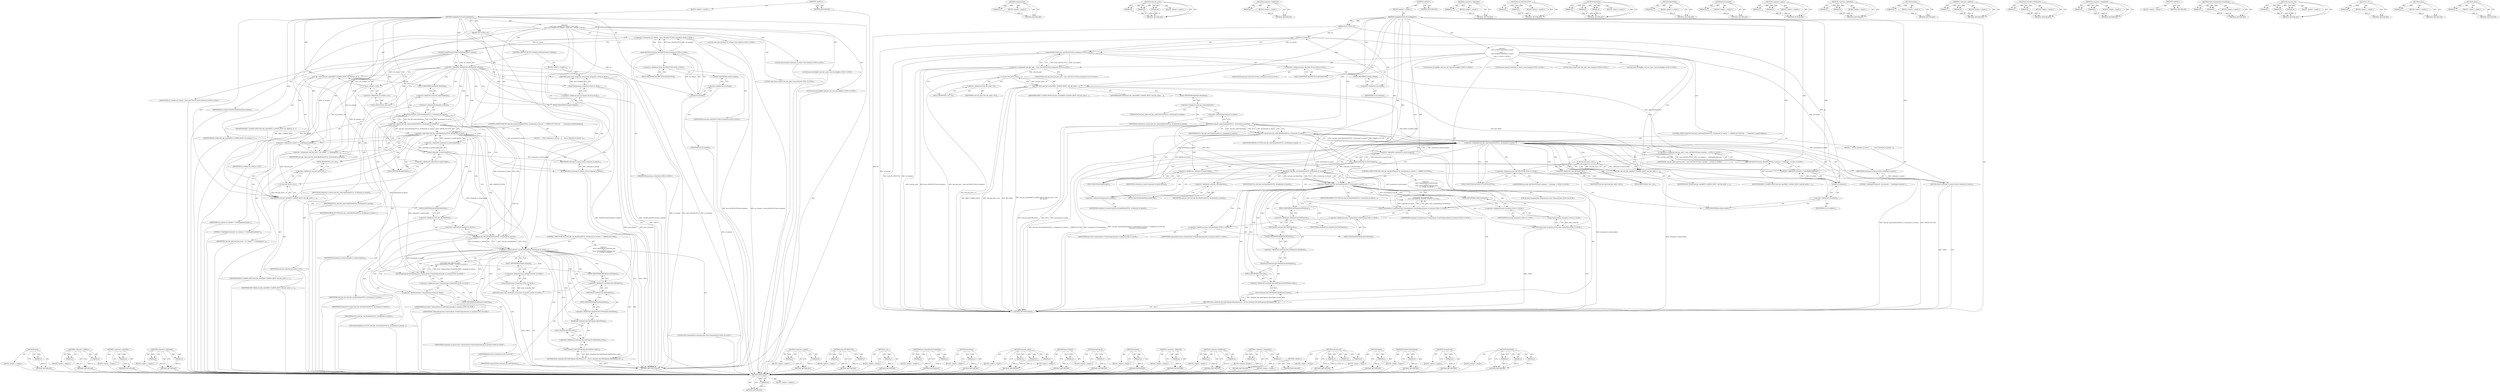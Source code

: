 digraph "ReadValue" {
vulnerable_220 [label=<(METHOD,GetProgram)>];
vulnerable_221 [label=<(PARAM,p1)>];
vulnerable_222 [label=<(BLOCK,&lt;empty&gt;,&lt;empty&gt;)>];
vulnerable_223 [label=<(METHOD_RETURN,ANY)>];
vulnerable_203 [label=<(METHOD,command_line)>];
vulnerable_204 [label=<(PARAM,p1)>];
vulnerable_205 [label=<(BLOCK,&lt;empty&gt;,&lt;empty&gt;)>];
vulnerable_206 [label=<(METHOD_RETURN,ANY)>];
vulnerable_154 [label=<(METHOD,cmd_key_name)>];
vulnerable_155 [label=<(PARAM,p1)>];
vulnerable_156 [label=<(PARAM,p2)>];
vulnerable_157 [label=<(PARAM,p3)>];
vulnerable_158 [label=<(BLOCK,&lt;empty&gt;,&lt;empty&gt;)>];
vulnerable_159 [label=<(METHOD_RETURN,ANY)>];
vulnerable_180 [label=<(METHOD,&lt;operator&gt;.addressOf)>];
vulnerable_181 [label=<(PARAM,p1)>];
vulnerable_182 [label=<(BLOCK,&lt;empty&gt;,&lt;empty&gt;)>];
vulnerable_183 [label=<(METHOD_RETURN,ANY)>];
vulnerable_6 [label=<(METHOD,&lt;global&gt;)<SUB>1</SUB>>];
vulnerable_7 [label=<(BLOCK,&lt;empty&gt;,&lt;empty&gt;)<SUB>1</SUB>>];
vulnerable_8 [label=<(METHOD,GetAppForProtocolUsingRegistry)<SUB>1</SUB>>];
vulnerable_9 [label=<(PARAM,const GURL&amp; url)<SUB>1</SUB>>];
vulnerable_10 [label="<(BLOCK,{
  base::string16 command_to_launch;
 
  base:...,{
  base::string16 command_to_launch;
 
  base:...)<SUB>1</SUB>>"];
vulnerable_11 [label="<(LOCAL,base.string16 command_to_launch: base.string16)<SUB>2</SUB>>"];
vulnerable_12 [label="<(LOCAL,base.string16 cmd_key_path: base.string16)<SUB>4</SUB>>"];
vulnerable_13 [label="<(&lt;operator&gt;.assignment,cmd_key_path = base::ASCIIToUTF16(url.scheme()))<SUB>4</SUB>>"];
vulnerable_14 [label="<(IDENTIFIER,cmd_key_path,cmd_key_path = base::ASCIIToUTF16(url.scheme()))<SUB>4</SUB>>"];
vulnerable_15 [label="<(base.ASCIIToUTF16,base::ASCIIToUTF16(url.scheme()))<SUB>4</SUB>>"];
vulnerable_16 [label="<(&lt;operator&gt;.fieldAccess,base::ASCIIToUTF16)<SUB>4</SUB>>"];
vulnerable_17 [label="<(IDENTIFIER,base,base::ASCIIToUTF16(url.scheme()))<SUB>4</SUB>>"];
vulnerable_18 [label=<(FIELD_IDENTIFIER,ASCIIToUTF16,ASCIIToUTF16)<SUB>4</SUB>>];
vulnerable_19 [label=<(scheme,url.scheme())<SUB>4</SUB>>];
vulnerable_20 [label=<(&lt;operator&gt;.fieldAccess,url.scheme)<SUB>4</SUB>>];
vulnerable_21 [label=<(IDENTIFIER,url,url.scheme())<SUB>4</SUB>>];
vulnerable_22 [label=<(FIELD_IDENTIFIER,scheme,scheme)<SUB>4</SUB>>];
vulnerable_23 [label="<(LOCAL,base.win.RegKey cmd_key_name: base.win.RegKey)<SUB>5</SUB>>"];
vulnerable_24 [label=<(cmd_key_name,cmd_key_name(HKEY_CLASSES_ROOT, cmd_key_path.c_...)<SUB>5</SUB>>];
vulnerable_25 [label=<(IDENTIFIER,HKEY_CLASSES_ROOT,cmd_key_name(HKEY_CLASSES_ROOT, cmd_key_path.c_...)<SUB>5</SUB>>];
vulnerable_26 [label=<(c_str,cmd_key_path.c_str())<SUB>5</SUB>>];
vulnerable_27 [label=<(&lt;operator&gt;.fieldAccess,cmd_key_path.c_str)<SUB>5</SUB>>];
vulnerable_28 [label=<(IDENTIFIER,cmd_key_path,cmd_key_path.c_str())<SUB>5</SUB>>];
vulnerable_29 [label=<(FIELD_IDENTIFIER,c_str,c_str)<SUB>5</SUB>>];
vulnerable_30 [label=<(IDENTIFIER,KEY_READ,cmd_key_name(HKEY_CLASSES_ROOT, cmd_key_path.c_...)<SUB>6</SUB>>];
vulnerable_31 [label=<(CONTROL_STRUCTURE,IF,if (cmd_key_name.ReadValue(NULL, &amp;command_to_launch) == ERROR_SUCCESS &amp;&amp;
       !command_to_launch.empty()))<SUB>7</SUB>>];
vulnerable_32 [label=<(&lt;operator&gt;.logicalAnd,cmd_key_name.ReadValue(NULL, &amp;command_to_launch...)<SUB>7</SUB>>];
vulnerable_33 [label=<(&lt;operator&gt;.equals,cmd_key_name.ReadValue(NULL, &amp;command_to_launch...)<SUB>7</SUB>>];
vulnerable_34 [label=<(ReadValue,cmd_key_name.ReadValue(NULL, &amp;command_to_launch))<SUB>7</SUB>>];
vulnerable_35 [label=<(&lt;operator&gt;.fieldAccess,cmd_key_name.ReadValue)<SUB>7</SUB>>];
vulnerable_36 [label=<(IDENTIFIER,cmd_key_name,cmd_key_name.ReadValue(NULL, &amp;command_to_launch))<SUB>7</SUB>>];
vulnerable_37 [label=<(FIELD_IDENTIFIER,ReadValue,ReadValue)<SUB>7</SUB>>];
vulnerable_38 [label=<(IDENTIFIER,NULL,cmd_key_name.ReadValue(NULL, &amp;command_to_launch))<SUB>7</SUB>>];
vulnerable_39 [label=<(&lt;operator&gt;.addressOf,&amp;command_to_launch)<SUB>7</SUB>>];
vulnerable_40 [label=<(IDENTIFIER,command_to_launch,cmd_key_name.ReadValue(NULL, &amp;command_to_launch))<SUB>7</SUB>>];
vulnerable_41 [label=<(IDENTIFIER,ERROR_SUCCESS,cmd_key_name.ReadValue(NULL, &amp;command_to_launch...)<SUB>7</SUB>>];
vulnerable_42 [label=<(&lt;operator&gt;.logicalNot,!command_to_launch.empty())<SUB>8</SUB>>];
vulnerable_43 [label=<(empty,command_to_launch.empty())<SUB>8</SUB>>];
vulnerable_44 [label=<(&lt;operator&gt;.fieldAccess,command_to_launch.empty)<SUB>8</SUB>>];
vulnerable_45 [label=<(IDENTIFIER,command_to_launch,command_to_launch.empty())<SUB>8</SUB>>];
vulnerable_46 [label=<(FIELD_IDENTIFIER,empty,empty)<SUB>8</SUB>>];
vulnerable_47 [label=<(BLOCK,{
    return command_to_launch;
  },{
    return command_to_launch;
  })<SUB>8</SUB>>];
vulnerable_48 [label=<(RETURN,return command_to_launch;,return command_to_launch;)<SUB>9</SUB>>];
vulnerable_49 [label=<(IDENTIFIER,command_to_launch,return command_to_launch;)<SUB>9</SUB>>];
vulnerable_50 [label="<(&lt;operator&gt;.assignment,cmd_key_path = base::ASCIIToUTF16(url.scheme() ...)<SUB>12</SUB>>"];
vulnerable_51 [label="<(IDENTIFIER,cmd_key_path,cmd_key_path = base::ASCIIToUTF16(url.scheme() ...)<SUB>12</SUB>>"];
vulnerable_52 [label="<(base.ASCIIToUTF16,base::ASCIIToUTF16(url.scheme() + &quot;\\shell\\ope...)<SUB>12</SUB>>"];
vulnerable_53 [label="<(&lt;operator&gt;.fieldAccess,base::ASCIIToUTF16)<SUB>12</SUB>>"];
vulnerable_54 [label="<(IDENTIFIER,base,base::ASCIIToUTF16(url.scheme() + &quot;\\shell\\ope...)<SUB>12</SUB>>"];
vulnerable_55 [label=<(FIELD_IDENTIFIER,ASCIIToUTF16,ASCIIToUTF16)<SUB>12</SUB>>];
vulnerable_56 [label=<(&lt;operator&gt;.addition,url.scheme() + &quot;\\shell\\open\\command&quot;)<SUB>12</SUB>>];
vulnerable_57 [label=<(scheme,url.scheme())<SUB>12</SUB>>];
vulnerable_58 [label=<(&lt;operator&gt;.fieldAccess,url.scheme)<SUB>12</SUB>>];
vulnerable_59 [label=<(IDENTIFIER,url,url.scheme())<SUB>12</SUB>>];
vulnerable_60 [label=<(FIELD_IDENTIFIER,scheme,scheme)<SUB>12</SUB>>];
vulnerable_61 [label=<(LITERAL,&quot;\\shell\\open\\command&quot;,url.scheme() + &quot;\\shell\\open\\command&quot;)<SUB>12</SUB>>];
vulnerable_62 [label="<(LOCAL,base.win.RegKey cmd_key_exe: base.win.RegKey)<SUB>13</SUB>>"];
vulnerable_63 [label=<(cmd_key_exe,cmd_key_exe(HKEY_CLASSES_ROOT, cmd_key_path.c_s...)<SUB>13</SUB>>];
vulnerable_64 [label=<(IDENTIFIER,HKEY_CLASSES_ROOT,cmd_key_exe(HKEY_CLASSES_ROOT, cmd_key_path.c_s...)<SUB>13</SUB>>];
vulnerable_65 [label=<(c_str,cmd_key_path.c_str())<SUB>13</SUB>>];
vulnerable_66 [label=<(&lt;operator&gt;.fieldAccess,cmd_key_path.c_str)<SUB>13</SUB>>];
vulnerable_67 [label=<(IDENTIFIER,cmd_key_path,cmd_key_path.c_str())<SUB>13</SUB>>];
vulnerable_68 [label=<(FIELD_IDENTIFIER,c_str,c_str)<SUB>13</SUB>>];
vulnerable_69 [label=<(IDENTIFIER,KEY_READ,cmd_key_exe(HKEY_CLASSES_ROOT, cmd_key_path.c_s...)<SUB>14</SUB>>];
vulnerable_70 [label=<(CONTROL_STRUCTURE,IF,if (cmd_key_exe.ReadValue(NULL, &amp;command_to_launch) == ERROR_SUCCESS))<SUB>15</SUB>>];
vulnerable_71 [label=<(&lt;operator&gt;.equals,cmd_key_exe.ReadValue(NULL, &amp;command_to_launch)...)<SUB>15</SUB>>];
vulnerable_72 [label=<(ReadValue,cmd_key_exe.ReadValue(NULL, &amp;command_to_launch))<SUB>15</SUB>>];
vulnerable_73 [label=<(&lt;operator&gt;.fieldAccess,cmd_key_exe.ReadValue)<SUB>15</SUB>>];
vulnerable_74 [label=<(IDENTIFIER,cmd_key_exe,cmd_key_exe.ReadValue(NULL, &amp;command_to_launch))<SUB>15</SUB>>];
vulnerable_75 [label=<(FIELD_IDENTIFIER,ReadValue,ReadValue)<SUB>15</SUB>>];
vulnerable_76 [label=<(IDENTIFIER,NULL,cmd_key_exe.ReadValue(NULL, &amp;command_to_launch))<SUB>15</SUB>>];
vulnerable_77 [label=<(&lt;operator&gt;.addressOf,&amp;command_to_launch)<SUB>15</SUB>>];
vulnerable_78 [label=<(IDENTIFIER,command_to_launch,cmd_key_exe.ReadValue(NULL, &amp;command_to_launch))<SUB>15</SUB>>];
vulnerable_79 [label=<(IDENTIFIER,ERROR_SUCCESS,cmd_key_exe.ReadValue(NULL, &amp;command_to_launch)...)<SUB>15</SUB>>];
vulnerable_80 [label="<(BLOCK,{
    base::CommandLine command_line(
        b...,{
    base::CommandLine command_line(
        b...)<SUB>15</SUB>>"];
vulnerable_81 [label="<(LOCAL,base.CommandLine command_line: base.CommandLine)<SUB>16</SUB>>"];
vulnerable_82 [label="<(command_line,command_line(
        base::CommandLine::FromSt...)<SUB>16</SUB>>"];
vulnerable_83 [label="<(base.CommandLine.FromString,base::CommandLine::FromString(command_to_launch))<SUB>17</SUB>>"];
vulnerable_84 [label="<(&lt;operator&gt;.fieldAccess,base::CommandLine::FromString)<SUB>17</SUB>>"];
vulnerable_85 [label="<(&lt;operator&gt;.fieldAccess,base::CommandLine)<SUB>17</SUB>>"];
vulnerable_86 [label="<(IDENTIFIER,base,base::CommandLine::FromString(command_to_launch))<SUB>17</SUB>>"];
vulnerable_87 [label="<(IDENTIFIER,CommandLine,base::CommandLine::FromString(command_to_launch))<SUB>17</SUB>>"];
vulnerable_88 [label=<(FIELD_IDENTIFIER,FromString,FromString)<SUB>17</SUB>>];
vulnerable_89 [label="<(IDENTIFIER,command_to_launch,base::CommandLine::FromString(command_to_launch))<SUB>17</SUB>>"];
vulnerable_90 [label=<(RETURN,return command_line.GetProgram().BaseName().val...,return command_line.GetProgram().BaseName().val...)<SUB>18</SUB>>];
vulnerable_91 [label=<(value,command_line.GetProgram().BaseName().value())<SUB>18</SUB>>];
vulnerable_92 [label=<(&lt;operator&gt;.fieldAccess,command_line.GetProgram().BaseName().value)<SUB>18</SUB>>];
vulnerable_93 [label=<(BaseName,command_line.GetProgram().BaseName())<SUB>18</SUB>>];
vulnerable_94 [label=<(&lt;operator&gt;.fieldAccess,command_line.GetProgram().BaseName)<SUB>18</SUB>>];
vulnerable_95 [label=<(GetProgram,command_line.GetProgram())<SUB>18</SUB>>];
vulnerable_96 [label=<(&lt;operator&gt;.fieldAccess,command_line.GetProgram)<SUB>18</SUB>>];
vulnerable_97 [label=<(IDENTIFIER,command_line,command_line.GetProgram())<SUB>18</SUB>>];
vulnerable_98 [label=<(FIELD_IDENTIFIER,GetProgram,GetProgram)<SUB>18</SUB>>];
vulnerable_99 [label=<(FIELD_IDENTIFIER,BaseName,BaseName)<SUB>18</SUB>>];
vulnerable_100 [label=<(FIELD_IDENTIFIER,value,value)<SUB>18</SUB>>];
vulnerable_101 [label="<(RETURN,return base::string16();,return base::string16();)<SUB>21</SUB>>"];
vulnerable_102 [label="<(base.string16,base::string16())<SUB>21</SUB>>"];
vulnerable_103 [label="<(&lt;operator&gt;.fieldAccess,base::string16)<SUB>21</SUB>>"];
vulnerable_104 [label="<(IDENTIFIER,base,base::string16())<SUB>21</SUB>>"];
vulnerable_105 [label=<(FIELD_IDENTIFIER,string16,string16)<SUB>21</SUB>>];
vulnerable_106 [label=<(METHOD_RETURN,string16)<SUB>1</SUB>>];
vulnerable_108 [label=<(METHOD_RETURN,ANY)<SUB>1</SUB>>];
vulnerable_184 [label=<(METHOD,&lt;operator&gt;.logicalNot)>];
vulnerable_185 [label=<(PARAM,p1)>];
vulnerable_186 [label=<(BLOCK,&lt;empty&gt;,&lt;empty&gt;)>];
vulnerable_187 [label=<(METHOD_RETURN,ANY)>];
vulnerable_140 [label=<(METHOD,base.ASCIIToUTF16)>];
vulnerable_141 [label=<(PARAM,p1)>];
vulnerable_142 [label=<(PARAM,p2)>];
vulnerable_143 [label=<(BLOCK,&lt;empty&gt;,&lt;empty&gt;)>];
vulnerable_144 [label=<(METHOD_RETURN,ANY)>];
vulnerable_174 [label=<(METHOD,ReadValue)>];
vulnerable_175 [label=<(PARAM,p1)>];
vulnerable_176 [label=<(PARAM,p2)>];
vulnerable_177 [label=<(PARAM,p3)>];
vulnerable_178 [label=<(BLOCK,&lt;empty&gt;,&lt;empty&gt;)>];
vulnerable_179 [label=<(METHOD_RETURN,ANY)>];
vulnerable_216 [label=<(METHOD,BaseName)>];
vulnerable_217 [label=<(PARAM,p1)>];
vulnerable_218 [label=<(BLOCK,&lt;empty&gt;,&lt;empty&gt;)>];
vulnerable_219 [label=<(METHOD_RETURN,ANY)>];
vulnerable_224 [label=<(METHOD,base.string16)>];
vulnerable_225 [label=<(PARAM,p1)>];
vulnerable_226 [label=<(BLOCK,&lt;empty&gt;,&lt;empty&gt;)>];
vulnerable_227 [label=<(METHOD_RETURN,ANY)>];
vulnerable_169 [label=<(METHOD,&lt;operator&gt;.equals)>];
vulnerable_170 [label=<(PARAM,p1)>];
vulnerable_171 [label=<(PARAM,p2)>];
vulnerable_172 [label=<(BLOCK,&lt;empty&gt;,&lt;empty&gt;)>];
vulnerable_173 [label=<(METHOD_RETURN,ANY)>];
vulnerable_164 [label=<(METHOD,&lt;operator&gt;.logicalAnd)>];
vulnerable_165 [label=<(PARAM,p1)>];
vulnerable_166 [label=<(PARAM,p2)>];
vulnerable_167 [label=<(BLOCK,&lt;empty&gt;,&lt;empty&gt;)>];
vulnerable_168 [label=<(METHOD_RETURN,ANY)>];
vulnerable_150 [label=<(METHOD,scheme)>];
vulnerable_151 [label=<(PARAM,p1)>];
vulnerable_152 [label=<(BLOCK,&lt;empty&gt;,&lt;empty&gt;)>];
vulnerable_153 [label=<(METHOD_RETURN,ANY)>];
vulnerable_192 [label=<(METHOD,&lt;operator&gt;.addition)>];
vulnerable_193 [label=<(PARAM,p1)>];
vulnerable_194 [label=<(PARAM,p2)>];
vulnerable_195 [label=<(BLOCK,&lt;empty&gt;,&lt;empty&gt;)>];
vulnerable_196 [label=<(METHOD_RETURN,ANY)>];
vulnerable_145 [label=<(METHOD,&lt;operator&gt;.fieldAccess)>];
vulnerable_146 [label=<(PARAM,p1)>];
vulnerable_147 [label=<(PARAM,p2)>];
vulnerable_148 [label=<(BLOCK,&lt;empty&gt;,&lt;empty&gt;)>];
vulnerable_149 [label=<(METHOD_RETURN,ANY)>];
vulnerable_135 [label=<(METHOD,&lt;operator&gt;.assignment)>];
vulnerable_136 [label=<(PARAM,p1)>];
vulnerable_137 [label=<(PARAM,p2)>];
vulnerable_138 [label=<(BLOCK,&lt;empty&gt;,&lt;empty&gt;)>];
vulnerable_139 [label=<(METHOD_RETURN,ANY)>];
vulnerable_129 [label=<(METHOD,&lt;global&gt;)<SUB>1</SUB>>];
vulnerable_130 [label=<(BLOCK,&lt;empty&gt;,&lt;empty&gt;)>];
vulnerable_131 [label=<(METHOD_RETURN,ANY)>];
vulnerable_207 [label=<(METHOD,base.CommandLine.FromString)>];
vulnerable_208 [label=<(PARAM,p1)>];
vulnerable_209 [label=<(PARAM,p2)>];
vulnerable_210 [label=<(BLOCK,&lt;empty&gt;,&lt;empty&gt;)>];
vulnerable_211 [label=<(METHOD_RETURN,ANY)>];
vulnerable_197 [label=<(METHOD,cmd_key_exe)>];
vulnerable_198 [label=<(PARAM,p1)>];
vulnerable_199 [label=<(PARAM,p2)>];
vulnerable_200 [label=<(PARAM,p3)>];
vulnerable_201 [label=<(BLOCK,&lt;empty&gt;,&lt;empty&gt;)>];
vulnerable_202 [label=<(METHOD_RETURN,ANY)>];
vulnerable_160 [label=<(METHOD,c_str)>];
vulnerable_161 [label=<(PARAM,p1)>];
vulnerable_162 [label=<(BLOCK,&lt;empty&gt;,&lt;empty&gt;)>];
vulnerable_163 [label=<(METHOD_RETURN,ANY)>];
vulnerable_212 [label=<(METHOD,value)>];
vulnerable_213 [label=<(PARAM,p1)>];
vulnerable_214 [label=<(BLOCK,&lt;empty&gt;,&lt;empty&gt;)>];
vulnerable_215 [label=<(METHOD_RETURN,ANY)>];
vulnerable_188 [label=<(METHOD,empty)>];
vulnerable_189 [label=<(PARAM,p1)>];
vulnerable_190 [label=<(BLOCK,&lt;empty&gt;,&lt;empty&gt;)>];
vulnerable_191 [label=<(METHOD_RETURN,ANY)>];
fixed_224 [label=<(METHOD,value)>];
fixed_225 [label=<(PARAM,p1)>];
fixed_226 [label=<(BLOCK,&lt;empty&gt;,&lt;empty&gt;)>];
fixed_227 [label=<(METHOD_RETURN,ANY)>];
fixed_204 [label=<(METHOD,&lt;operator&gt;.addition)>];
fixed_205 [label=<(PARAM,p1)>];
fixed_206 [label=<(PARAM,p2)>];
fixed_207 [label=<(BLOCK,&lt;empty&gt;,&lt;empty&gt;)>];
fixed_208 [label=<(METHOD_RETURN,ANY)>];
fixed_158 [label=<(METHOD,&lt;operator&gt;.logicalNot)>];
fixed_159 [label=<(PARAM,p1)>];
fixed_160 [label=<(BLOCK,&lt;empty&gt;,&lt;empty&gt;)>];
fixed_161 [label=<(METHOD_RETURN,ANY)>];
fixed_180 [label=<(METHOD,&lt;operator&gt;.logicalAnd)>];
fixed_181 [label=<(PARAM,p1)>];
fixed_182 [label=<(PARAM,p2)>];
fixed_183 [label=<(BLOCK,&lt;empty&gt;,&lt;empty&gt;)>];
fixed_184 [label=<(METHOD_RETURN,ANY)>];
fixed_6 [label=<(METHOD,&lt;global&gt;)<SUB>1</SUB>>];
fixed_7 [label=<(BLOCK,&lt;empty&gt;,&lt;empty&gt;)<SUB>1</SUB>>];
fixed_8 [label=<(METHOD,GetAppForProtocolUsingRegistry)<SUB>1</SUB>>];
fixed_9 [label=<(PARAM,const GURL&amp; url)<SUB>1</SUB>>];
fixed_10 [label="<(BLOCK,{
  const base::string16 url_scheme = base::ASC...,{
  const base::string16 url_scheme = base::ASC...)<SUB>1</SUB>>"];
fixed_11 [label="<(LOCAL,const base.string16 url_scheme: base.string16)<SUB>2</SUB>>"];
fixed_12 [label="<(&lt;operator&gt;.assignment,url_scheme = base::ASCIIToUTF16(url.scheme()))<SUB>2</SUB>>"];
fixed_13 [label="<(IDENTIFIER,url_scheme,url_scheme = base::ASCIIToUTF16(url.scheme()))<SUB>2</SUB>>"];
fixed_14 [label="<(base.ASCIIToUTF16,base::ASCIIToUTF16(url.scheme()))<SUB>2</SUB>>"];
fixed_15 [label="<(&lt;operator&gt;.fieldAccess,base::ASCIIToUTF16)<SUB>2</SUB>>"];
fixed_16 [label="<(IDENTIFIER,base,base::ASCIIToUTF16(url.scheme()))<SUB>2</SUB>>"];
fixed_17 [label=<(FIELD_IDENTIFIER,ASCIIToUTF16,ASCIIToUTF16)<SUB>2</SUB>>];
fixed_18 [label=<(scheme,url.scheme())<SUB>2</SUB>>];
fixed_19 [label=<(&lt;operator&gt;.fieldAccess,url.scheme)<SUB>2</SUB>>];
fixed_20 [label=<(IDENTIFIER,url,url.scheme())<SUB>2</SUB>>];
fixed_21 [label=<(FIELD_IDENTIFIER,scheme,scheme)<SUB>2</SUB>>];
fixed_22 [label=<(CONTROL_STRUCTURE,IF,if (!IsValidCustomProtocol(url_scheme)))<SUB>3</SUB>>];
fixed_23 [label=<(&lt;operator&gt;.logicalNot,!IsValidCustomProtocol(url_scheme))<SUB>3</SUB>>];
fixed_24 [label=<(IsValidCustomProtocol,IsValidCustomProtocol(url_scheme))<SUB>3</SUB>>];
fixed_25 [label=<(IDENTIFIER,url_scheme,IsValidCustomProtocol(url_scheme))<SUB>3</SUB>>];
fixed_26 [label=<(BLOCK,&lt;empty&gt;,&lt;empty&gt;)<SUB>4</SUB>>];
fixed_27 [label="<(RETURN,return base::string16();,return base::string16();)<SUB>4</SUB>>"];
fixed_28 [label="<(base.string16,base::string16())<SUB>4</SUB>>"];
fixed_29 [label="<(&lt;operator&gt;.fieldAccess,base::string16)<SUB>4</SUB>>"];
fixed_30 [label="<(IDENTIFIER,base,base::string16())<SUB>4</SUB>>"];
fixed_31 [label=<(FIELD_IDENTIFIER,string16,string16)<SUB>4</SUB>>];
fixed_32 [label="<(LOCAL,base.string16 command_to_launch: base.string16)<SUB>6</SUB>>"];
fixed_33 [label="<(LOCAL,base.win.RegKey cmd_key_name: base.win.RegKey)<SUB>7</SUB>>"];
fixed_34 [label=<(cmd_key_name,cmd_key_name(HKEY_CLASSES_ROOT, url_scheme.c_st...)<SUB>7</SUB>>];
fixed_35 [label=<(IDENTIFIER,HKEY_CLASSES_ROOT,cmd_key_name(HKEY_CLASSES_ROOT, url_scheme.c_st...)<SUB>7</SUB>>];
fixed_36 [label=<(c_str,url_scheme.c_str())<SUB>7</SUB>>];
fixed_37 [label=<(&lt;operator&gt;.fieldAccess,url_scheme.c_str)<SUB>7</SUB>>];
fixed_38 [label=<(IDENTIFIER,url_scheme,url_scheme.c_str())<SUB>7</SUB>>];
fixed_39 [label=<(FIELD_IDENTIFIER,c_str,c_str)<SUB>7</SUB>>];
fixed_40 [label=<(IDENTIFIER,KEY_READ,cmd_key_name(HKEY_CLASSES_ROOT, url_scheme.c_st...)<SUB>8</SUB>>];
fixed_41 [label=<(CONTROL_STRUCTURE,IF,if (cmd_key_name.ReadValue(NULL, &amp;command_to_launch) == ERROR_SUCCESS &amp;&amp;
       !command_to_launch.empty()))<SUB>9</SUB>>];
fixed_42 [label=<(&lt;operator&gt;.logicalAnd,cmd_key_name.ReadValue(NULL, &amp;command_to_launch...)<SUB>9</SUB>>];
fixed_43 [label=<(&lt;operator&gt;.equals,cmd_key_name.ReadValue(NULL, &amp;command_to_launch...)<SUB>9</SUB>>];
fixed_44 [label=<(ReadValue,cmd_key_name.ReadValue(NULL, &amp;command_to_launch))<SUB>9</SUB>>];
fixed_45 [label=<(&lt;operator&gt;.fieldAccess,cmd_key_name.ReadValue)<SUB>9</SUB>>];
fixed_46 [label=<(IDENTIFIER,cmd_key_name,cmd_key_name.ReadValue(NULL, &amp;command_to_launch))<SUB>9</SUB>>];
fixed_47 [label=<(FIELD_IDENTIFIER,ReadValue,ReadValue)<SUB>9</SUB>>];
fixed_48 [label=<(IDENTIFIER,NULL,cmd_key_name.ReadValue(NULL, &amp;command_to_launch))<SUB>9</SUB>>];
fixed_49 [label=<(&lt;operator&gt;.addressOf,&amp;command_to_launch)<SUB>9</SUB>>];
fixed_50 [label=<(IDENTIFIER,command_to_launch,cmd_key_name.ReadValue(NULL, &amp;command_to_launch))<SUB>9</SUB>>];
fixed_51 [label=<(IDENTIFIER,ERROR_SUCCESS,cmd_key_name.ReadValue(NULL, &amp;command_to_launch...)<SUB>9</SUB>>];
fixed_52 [label=<(&lt;operator&gt;.logicalNot,!command_to_launch.empty())<SUB>10</SUB>>];
fixed_53 [label=<(empty,command_to_launch.empty())<SUB>10</SUB>>];
fixed_54 [label=<(&lt;operator&gt;.fieldAccess,command_to_launch.empty)<SUB>10</SUB>>];
fixed_55 [label=<(IDENTIFIER,command_to_launch,command_to_launch.empty())<SUB>10</SUB>>];
fixed_56 [label=<(FIELD_IDENTIFIER,empty,empty)<SUB>10</SUB>>];
fixed_57 [label=<(BLOCK,{
    return command_to_launch;
  },{
    return command_to_launch;
  })<SUB>10</SUB>>];
fixed_58 [label=<(RETURN,return command_to_launch;,return command_to_launch;)<SUB>11</SUB>>];
fixed_59 [label=<(IDENTIFIER,command_to_launch,return command_to_launch;)<SUB>11</SUB>>];
fixed_60 [label="<(LOCAL,const base.string16 cmd_key_path: base.string16)<SUB>14</SUB>>"];
fixed_61 [label=<(&lt;operator&gt;.assignment,cmd_key_path = url_scheme + L&quot;\\shell\\open\\co...)<SUB>14</SUB>>];
fixed_62 [label=<(IDENTIFIER,cmd_key_path,cmd_key_path = url_scheme + L&quot;\\shell\\open\\co...)<SUB>14</SUB>>];
fixed_63 [label=<(&lt;operator&gt;.addition,url_scheme + L&quot;\\shell\\open\\command&quot;)<SUB>14</SUB>>];
fixed_64 [label=<(IDENTIFIER,url_scheme,url_scheme + L&quot;\\shell\\open\\command&quot;)<SUB>14</SUB>>];
fixed_65 [label=<(LITERAL,L&quot;\\shell\\open\\command&quot;,url_scheme + L&quot;\\shell\\open\\command&quot;)<SUB>14</SUB>>];
fixed_66 [label="<(LOCAL,base.win.RegKey cmd_key_exe: base.win.RegKey)<SUB>15</SUB>>"];
fixed_67 [label=<(cmd_key_exe,cmd_key_exe(HKEY_CLASSES_ROOT, cmd_key_path.c_s...)<SUB>15</SUB>>];
fixed_68 [label=<(IDENTIFIER,HKEY_CLASSES_ROOT,cmd_key_exe(HKEY_CLASSES_ROOT, cmd_key_path.c_s...)<SUB>15</SUB>>];
fixed_69 [label=<(c_str,cmd_key_path.c_str())<SUB>15</SUB>>];
fixed_70 [label=<(&lt;operator&gt;.fieldAccess,cmd_key_path.c_str)<SUB>15</SUB>>];
fixed_71 [label=<(IDENTIFIER,cmd_key_path,cmd_key_path.c_str())<SUB>15</SUB>>];
fixed_72 [label=<(FIELD_IDENTIFIER,c_str,c_str)<SUB>15</SUB>>];
fixed_73 [label=<(IDENTIFIER,KEY_READ,cmd_key_exe(HKEY_CLASSES_ROOT, cmd_key_path.c_s...)<SUB>16</SUB>>];
fixed_74 [label=<(CONTROL_STRUCTURE,IF,if (cmd_key_exe.ReadValue(NULL, &amp;command_to_launch) == ERROR_SUCCESS))<SUB>17</SUB>>];
fixed_75 [label=<(&lt;operator&gt;.equals,cmd_key_exe.ReadValue(NULL, &amp;command_to_launch)...)<SUB>17</SUB>>];
fixed_76 [label=<(ReadValue,cmd_key_exe.ReadValue(NULL, &amp;command_to_launch))<SUB>17</SUB>>];
fixed_77 [label=<(&lt;operator&gt;.fieldAccess,cmd_key_exe.ReadValue)<SUB>17</SUB>>];
fixed_78 [label=<(IDENTIFIER,cmd_key_exe,cmd_key_exe.ReadValue(NULL, &amp;command_to_launch))<SUB>17</SUB>>];
fixed_79 [label=<(FIELD_IDENTIFIER,ReadValue,ReadValue)<SUB>17</SUB>>];
fixed_80 [label=<(IDENTIFIER,NULL,cmd_key_exe.ReadValue(NULL, &amp;command_to_launch))<SUB>17</SUB>>];
fixed_81 [label=<(&lt;operator&gt;.addressOf,&amp;command_to_launch)<SUB>17</SUB>>];
fixed_82 [label=<(IDENTIFIER,command_to_launch,cmd_key_exe.ReadValue(NULL, &amp;command_to_launch))<SUB>17</SUB>>];
fixed_83 [label=<(IDENTIFIER,ERROR_SUCCESS,cmd_key_exe.ReadValue(NULL, &amp;command_to_launch)...)<SUB>17</SUB>>];
fixed_84 [label="<(BLOCK,{
    base::CommandLine command_line(
        b...,{
    base::CommandLine command_line(
        b...)<SUB>17</SUB>>"];
fixed_85 [label="<(LOCAL,base.CommandLine command_line: base.CommandLine)<SUB>18</SUB>>"];
fixed_86 [label="<(command_line,command_line(
        base::CommandLine::FromSt...)<SUB>18</SUB>>"];
fixed_87 [label="<(base.CommandLine.FromString,base::CommandLine::FromString(command_to_launch))<SUB>19</SUB>>"];
fixed_88 [label="<(&lt;operator&gt;.fieldAccess,base::CommandLine::FromString)<SUB>19</SUB>>"];
fixed_89 [label="<(&lt;operator&gt;.fieldAccess,base::CommandLine)<SUB>19</SUB>>"];
fixed_90 [label="<(IDENTIFIER,base,base::CommandLine::FromString(command_to_launch))<SUB>19</SUB>>"];
fixed_91 [label="<(IDENTIFIER,CommandLine,base::CommandLine::FromString(command_to_launch))<SUB>19</SUB>>"];
fixed_92 [label=<(FIELD_IDENTIFIER,FromString,FromString)<SUB>19</SUB>>];
fixed_93 [label="<(IDENTIFIER,command_to_launch,base::CommandLine::FromString(command_to_launch))<SUB>19</SUB>>"];
fixed_94 [label=<(RETURN,return command_line.GetProgram().BaseName().val...,return command_line.GetProgram().BaseName().val...)<SUB>20</SUB>>];
fixed_95 [label=<(value,command_line.GetProgram().BaseName().value())<SUB>20</SUB>>];
fixed_96 [label=<(&lt;operator&gt;.fieldAccess,command_line.GetProgram().BaseName().value)<SUB>20</SUB>>];
fixed_97 [label=<(BaseName,command_line.GetProgram().BaseName())<SUB>20</SUB>>];
fixed_98 [label=<(&lt;operator&gt;.fieldAccess,command_line.GetProgram().BaseName)<SUB>20</SUB>>];
fixed_99 [label=<(GetProgram,command_line.GetProgram())<SUB>20</SUB>>];
fixed_100 [label=<(&lt;operator&gt;.fieldAccess,command_line.GetProgram)<SUB>20</SUB>>];
fixed_101 [label=<(IDENTIFIER,command_line,command_line.GetProgram())<SUB>20</SUB>>];
fixed_102 [label=<(FIELD_IDENTIFIER,GetProgram,GetProgram)<SUB>20</SUB>>];
fixed_103 [label=<(FIELD_IDENTIFIER,BaseName,BaseName)<SUB>20</SUB>>];
fixed_104 [label=<(FIELD_IDENTIFIER,value,value)<SUB>20</SUB>>];
fixed_105 [label="<(RETURN,return base::string16();,return base::string16();)<SUB>23</SUB>>"];
fixed_106 [label="<(base.string16,base::string16())<SUB>23</SUB>>"];
fixed_107 [label="<(&lt;operator&gt;.fieldAccess,base::string16)<SUB>23</SUB>>"];
fixed_108 [label="<(IDENTIFIER,base,base::string16())<SUB>23</SUB>>"];
fixed_109 [label=<(FIELD_IDENTIFIER,string16,string16)<SUB>23</SUB>>];
fixed_110 [label=<(METHOD_RETURN,string16)<SUB>1</SUB>>];
fixed_112 [label=<(METHOD_RETURN,ANY)<SUB>1</SUB>>];
fixed_185 [label=<(METHOD,&lt;operator&gt;.equals)>];
fixed_186 [label=<(PARAM,p1)>];
fixed_187 [label=<(PARAM,p2)>];
fixed_188 [label=<(BLOCK,&lt;empty&gt;,&lt;empty&gt;)>];
fixed_189 [label=<(METHOD_RETURN,ANY)>];
fixed_144 [label=<(METHOD,base.ASCIIToUTF16)>];
fixed_145 [label=<(PARAM,p1)>];
fixed_146 [label=<(PARAM,p2)>];
fixed_147 [label=<(BLOCK,&lt;empty&gt;,&lt;empty&gt;)>];
fixed_148 [label=<(METHOD_RETURN,ANY)>];
fixed_176 [label=<(METHOD,c_str)>];
fixed_177 [label=<(PARAM,p1)>];
fixed_178 [label=<(BLOCK,&lt;empty&gt;,&lt;empty&gt;)>];
fixed_179 [label=<(METHOD_RETURN,ANY)>];
fixed_219 [label=<(METHOD,base.CommandLine.FromString)>];
fixed_220 [label=<(PARAM,p1)>];
fixed_221 [label=<(PARAM,p2)>];
fixed_222 [label=<(BLOCK,&lt;empty&gt;,&lt;empty&gt;)>];
fixed_223 [label=<(METHOD_RETURN,ANY)>];
fixed_228 [label=<(METHOD,BaseName)>];
fixed_229 [label=<(PARAM,p1)>];
fixed_230 [label=<(BLOCK,&lt;empty&gt;,&lt;empty&gt;)>];
fixed_231 [label=<(METHOD_RETURN,ANY)>];
fixed_170 [label=<(METHOD,cmd_key_name)>];
fixed_171 [label=<(PARAM,p1)>];
fixed_172 [label=<(PARAM,p2)>];
fixed_173 [label=<(PARAM,p3)>];
fixed_174 [label=<(BLOCK,&lt;empty&gt;,&lt;empty&gt;)>];
fixed_175 [label=<(METHOD_RETURN,ANY)>];
fixed_166 [label=<(METHOD,base.string16)>];
fixed_167 [label=<(PARAM,p1)>];
fixed_168 [label=<(BLOCK,&lt;empty&gt;,&lt;empty&gt;)>];
fixed_169 [label=<(METHOD_RETURN,ANY)>];
fixed_232 [label=<(METHOD,GetProgram)>];
fixed_233 [label=<(PARAM,p1)>];
fixed_234 [label=<(BLOCK,&lt;empty&gt;,&lt;empty&gt;)>];
fixed_235 [label=<(METHOD_RETURN,ANY)>];
fixed_154 [label=<(METHOD,scheme)>];
fixed_155 [label=<(PARAM,p1)>];
fixed_156 [label=<(BLOCK,&lt;empty&gt;,&lt;empty&gt;)>];
fixed_157 [label=<(METHOD_RETURN,ANY)>];
fixed_196 [label=<(METHOD,&lt;operator&gt;.addressOf)>];
fixed_197 [label=<(PARAM,p1)>];
fixed_198 [label=<(BLOCK,&lt;empty&gt;,&lt;empty&gt;)>];
fixed_199 [label=<(METHOD_RETURN,ANY)>];
fixed_149 [label=<(METHOD,&lt;operator&gt;.fieldAccess)>];
fixed_150 [label=<(PARAM,p1)>];
fixed_151 [label=<(PARAM,p2)>];
fixed_152 [label=<(BLOCK,&lt;empty&gt;,&lt;empty&gt;)>];
fixed_153 [label=<(METHOD_RETURN,ANY)>];
fixed_139 [label=<(METHOD,&lt;operator&gt;.assignment)>];
fixed_140 [label=<(PARAM,p1)>];
fixed_141 [label=<(PARAM,p2)>];
fixed_142 [label=<(BLOCK,&lt;empty&gt;,&lt;empty&gt;)>];
fixed_143 [label=<(METHOD_RETURN,ANY)>];
fixed_133 [label=<(METHOD,&lt;global&gt;)<SUB>1</SUB>>];
fixed_134 [label=<(BLOCK,&lt;empty&gt;,&lt;empty&gt;)>];
fixed_135 [label=<(METHOD_RETURN,ANY)>];
fixed_209 [label=<(METHOD,cmd_key_exe)>];
fixed_210 [label=<(PARAM,p1)>];
fixed_211 [label=<(PARAM,p2)>];
fixed_212 [label=<(PARAM,p3)>];
fixed_213 [label=<(BLOCK,&lt;empty&gt;,&lt;empty&gt;)>];
fixed_214 [label=<(METHOD_RETURN,ANY)>];
fixed_200 [label=<(METHOD,empty)>];
fixed_201 [label=<(PARAM,p1)>];
fixed_202 [label=<(BLOCK,&lt;empty&gt;,&lt;empty&gt;)>];
fixed_203 [label=<(METHOD_RETURN,ANY)>];
fixed_162 [label=<(METHOD,IsValidCustomProtocol)>];
fixed_163 [label=<(PARAM,p1)>];
fixed_164 [label=<(BLOCK,&lt;empty&gt;,&lt;empty&gt;)>];
fixed_165 [label=<(METHOD_RETURN,ANY)>];
fixed_215 [label=<(METHOD,command_line)>];
fixed_216 [label=<(PARAM,p1)>];
fixed_217 [label=<(BLOCK,&lt;empty&gt;,&lt;empty&gt;)>];
fixed_218 [label=<(METHOD_RETURN,ANY)>];
fixed_190 [label=<(METHOD,ReadValue)>];
fixed_191 [label=<(PARAM,p1)>];
fixed_192 [label=<(PARAM,p2)>];
fixed_193 [label=<(PARAM,p3)>];
fixed_194 [label=<(BLOCK,&lt;empty&gt;,&lt;empty&gt;)>];
fixed_195 [label=<(METHOD_RETURN,ANY)>];
vulnerable_220 -> vulnerable_221  [key=0, label="AST: "];
vulnerable_220 -> vulnerable_221  [key=1, label="DDG: "];
vulnerable_220 -> vulnerable_222  [key=0, label="AST: "];
vulnerable_220 -> vulnerable_223  [key=0, label="AST: "];
vulnerable_220 -> vulnerable_223  [key=1, label="CFG: "];
vulnerable_221 -> vulnerable_223  [key=0, label="DDG: p1"];
vulnerable_203 -> vulnerable_204  [key=0, label="AST: "];
vulnerable_203 -> vulnerable_204  [key=1, label="DDG: "];
vulnerable_203 -> vulnerable_205  [key=0, label="AST: "];
vulnerable_203 -> vulnerable_206  [key=0, label="AST: "];
vulnerable_203 -> vulnerable_206  [key=1, label="CFG: "];
vulnerable_204 -> vulnerable_206  [key=0, label="DDG: p1"];
vulnerable_154 -> vulnerable_155  [key=0, label="AST: "];
vulnerable_154 -> vulnerable_155  [key=1, label="DDG: "];
vulnerable_154 -> vulnerable_158  [key=0, label="AST: "];
vulnerable_154 -> vulnerable_156  [key=0, label="AST: "];
vulnerable_154 -> vulnerable_156  [key=1, label="DDG: "];
vulnerable_154 -> vulnerable_159  [key=0, label="AST: "];
vulnerable_154 -> vulnerable_159  [key=1, label="CFG: "];
vulnerable_154 -> vulnerable_157  [key=0, label="AST: "];
vulnerable_154 -> vulnerable_157  [key=1, label="DDG: "];
vulnerable_155 -> vulnerable_159  [key=0, label="DDG: p1"];
vulnerable_156 -> vulnerable_159  [key=0, label="DDG: p2"];
vulnerable_157 -> vulnerable_159  [key=0, label="DDG: p3"];
vulnerable_180 -> vulnerable_181  [key=0, label="AST: "];
vulnerable_180 -> vulnerable_181  [key=1, label="DDG: "];
vulnerable_180 -> vulnerable_182  [key=0, label="AST: "];
vulnerable_180 -> vulnerable_183  [key=0, label="AST: "];
vulnerable_180 -> vulnerable_183  [key=1, label="CFG: "];
vulnerable_181 -> vulnerable_183  [key=0, label="DDG: p1"];
vulnerable_6 -> vulnerable_7  [key=0, label="AST: "];
vulnerable_6 -> vulnerable_108  [key=0, label="AST: "];
vulnerable_6 -> vulnerable_108  [key=1, label="CFG: "];
vulnerable_7 -> vulnerable_8  [key=0, label="AST: "];
vulnerable_8 -> vulnerable_9  [key=0, label="AST: "];
vulnerable_8 -> vulnerable_9  [key=1, label="DDG: "];
vulnerable_8 -> vulnerable_10  [key=0, label="AST: "];
vulnerable_8 -> vulnerable_106  [key=0, label="AST: "];
vulnerable_8 -> vulnerable_18  [key=0, label="CFG: "];
vulnerable_8 -> vulnerable_24  [key=0, label="DDG: "];
vulnerable_8 -> vulnerable_63  [key=0, label="DDG: "];
vulnerable_8 -> vulnerable_52  [key=0, label="DDG: "];
vulnerable_8 -> vulnerable_71  [key=0, label="DDG: "];
vulnerable_8 -> vulnerable_33  [key=0, label="DDG: "];
vulnerable_8 -> vulnerable_49  [key=0, label="DDG: "];
vulnerable_8 -> vulnerable_56  [key=0, label="DDG: "];
vulnerable_8 -> vulnerable_72  [key=0, label="DDG: "];
vulnerable_8 -> vulnerable_34  [key=0, label="DDG: "];
vulnerable_8 -> vulnerable_43  [key=0, label="DDG: "];
vulnerable_8 -> vulnerable_83  [key=0, label="DDG: "];
vulnerable_9 -> vulnerable_106  [key=0, label="DDG: url"];
vulnerable_9 -> vulnerable_19  [key=0, label="DDG: url"];
vulnerable_9 -> vulnerable_57  [key=0, label="DDG: url"];
vulnerable_10 -> vulnerable_11  [key=0, label="AST: "];
vulnerable_10 -> vulnerable_12  [key=0, label="AST: "];
vulnerable_10 -> vulnerable_13  [key=0, label="AST: "];
vulnerable_10 -> vulnerable_23  [key=0, label="AST: "];
vulnerable_10 -> vulnerable_24  [key=0, label="AST: "];
vulnerable_10 -> vulnerable_31  [key=0, label="AST: "];
vulnerable_10 -> vulnerable_50  [key=0, label="AST: "];
vulnerable_10 -> vulnerable_62  [key=0, label="AST: "];
vulnerable_10 -> vulnerable_63  [key=0, label="AST: "];
vulnerable_10 -> vulnerable_70  [key=0, label="AST: "];
vulnerable_10 -> vulnerable_101  [key=0, label="AST: "];
vulnerable_13 -> vulnerable_14  [key=0, label="AST: "];
vulnerable_13 -> vulnerable_15  [key=0, label="AST: "];
vulnerable_13 -> vulnerable_29  [key=0, label="CFG: "];
vulnerable_13 -> vulnerable_106  [key=0, label="DDG: cmd_key_path"];
vulnerable_13 -> vulnerable_106  [key=1, label="DDG: base::ASCIIToUTF16(url.scheme())"];
vulnerable_13 -> vulnerable_106  [key=2, label="DDG: cmd_key_path = base::ASCIIToUTF16(url.scheme())"];
vulnerable_13 -> vulnerable_26  [key=0, label="DDG: cmd_key_path"];
vulnerable_15 -> vulnerable_16  [key=0, label="AST: "];
vulnerable_15 -> vulnerable_19  [key=0, label="AST: "];
vulnerable_15 -> vulnerable_13  [key=0, label="CFG: "];
vulnerable_15 -> vulnerable_13  [key=1, label="DDG: base::ASCIIToUTF16"];
vulnerable_15 -> vulnerable_13  [key=2, label="DDG: url.scheme()"];
vulnerable_15 -> vulnerable_106  [key=0, label="DDG: base::ASCIIToUTF16"];
vulnerable_15 -> vulnerable_106  [key=1, label="DDG: url.scheme()"];
vulnerable_15 -> vulnerable_52  [key=0, label="DDG: base::ASCIIToUTF16"];
vulnerable_16 -> vulnerable_17  [key=0, label="AST: "];
vulnerable_16 -> vulnerable_18  [key=0, label="AST: "];
vulnerable_16 -> vulnerable_22  [key=0, label="CFG: "];
vulnerable_18 -> vulnerable_16  [key=0, label="CFG: "];
vulnerable_19 -> vulnerable_20  [key=0, label="AST: "];
vulnerable_19 -> vulnerable_15  [key=0, label="CFG: "];
vulnerable_19 -> vulnerable_15  [key=1, label="DDG: url.scheme"];
vulnerable_19 -> vulnerable_106  [key=0, label="DDG: url.scheme"];
vulnerable_19 -> vulnerable_57  [key=0, label="DDG: url.scheme"];
vulnerable_20 -> vulnerable_21  [key=0, label="AST: "];
vulnerable_20 -> vulnerable_22  [key=0, label="AST: "];
vulnerable_20 -> vulnerable_19  [key=0, label="CFG: "];
vulnerable_22 -> vulnerable_20  [key=0, label="CFG: "];
vulnerable_24 -> vulnerable_25  [key=0, label="AST: "];
vulnerable_24 -> vulnerable_26  [key=0, label="AST: "];
vulnerable_24 -> vulnerable_30  [key=0, label="AST: "];
vulnerable_24 -> vulnerable_37  [key=0, label="CFG: "];
vulnerable_24 -> vulnerable_106  [key=0, label="DDG: HKEY_CLASSES_ROOT"];
vulnerable_24 -> vulnerable_106  [key=1, label="DDG: cmd_key_path.c_str()"];
vulnerable_24 -> vulnerable_106  [key=2, label="DDG: KEY_READ"];
vulnerable_24 -> vulnerable_106  [key=3, label="DDG: cmd_key_name(HKEY_CLASSES_ROOT, cmd_key_path.c_str(),
                                  KEY_READ)"];
vulnerable_24 -> vulnerable_63  [key=0, label="DDG: HKEY_CLASSES_ROOT"];
vulnerable_24 -> vulnerable_63  [key=1, label="DDG: KEY_READ"];
vulnerable_26 -> vulnerable_27  [key=0, label="AST: "];
vulnerable_26 -> vulnerable_24  [key=0, label="CFG: "];
vulnerable_26 -> vulnerable_24  [key=1, label="DDG: cmd_key_path.c_str"];
vulnerable_26 -> vulnerable_106  [key=0, label="DDG: cmd_key_path.c_str"];
vulnerable_27 -> vulnerable_28  [key=0, label="AST: "];
vulnerable_27 -> vulnerable_29  [key=0, label="AST: "];
vulnerable_27 -> vulnerable_26  [key=0, label="CFG: "];
vulnerable_29 -> vulnerable_27  [key=0, label="CFG: "];
vulnerable_31 -> vulnerable_32  [key=0, label="AST: "];
vulnerable_31 -> vulnerable_47  [key=0, label="AST: "];
vulnerable_32 -> vulnerable_33  [key=0, label="AST: "];
vulnerable_32 -> vulnerable_42  [key=0, label="AST: "];
vulnerable_32 -> vulnerable_48  [key=0, label="CFG: "];
vulnerable_32 -> vulnerable_48  [key=1, label="CDG: "];
vulnerable_32 -> vulnerable_55  [key=0, label="CFG: "];
vulnerable_32 -> vulnerable_55  [key=1, label="CDG: "];
vulnerable_32 -> vulnerable_106  [key=0, label="DDG: cmd_key_name.ReadValue(NULL, &amp;command_to_launch) == ERROR_SUCCESS"];
vulnerable_32 -> vulnerable_106  [key=1, label="DDG: !command_to_launch.empty()"];
vulnerable_32 -> vulnerable_106  [key=2, label="DDG: cmd_key_name.ReadValue(NULL, &amp;command_to_launch) == ERROR_SUCCESS &amp;&amp;
       !command_to_launch.empty()"];
vulnerable_32 -> vulnerable_68  [key=0, label="CDG: "];
vulnerable_32 -> vulnerable_60  [key=0, label="CDG: "];
vulnerable_32 -> vulnerable_73  [key=0, label="CDG: "];
vulnerable_32 -> vulnerable_77  [key=0, label="CDG: "];
vulnerable_32 -> vulnerable_57  [key=0, label="CDG: "];
vulnerable_32 -> vulnerable_66  [key=0, label="CDG: "];
vulnerable_32 -> vulnerable_75  [key=0, label="CDG: "];
vulnerable_32 -> vulnerable_52  [key=0, label="CDG: "];
vulnerable_32 -> vulnerable_72  [key=0, label="CDG: "];
vulnerable_32 -> vulnerable_56  [key=0, label="CDG: "];
vulnerable_32 -> vulnerable_65  [key=0, label="CDG: "];
vulnerable_32 -> vulnerable_50  [key=0, label="CDG: "];
vulnerable_32 -> vulnerable_58  [key=0, label="CDG: "];
vulnerable_32 -> vulnerable_71  [key=0, label="CDG: "];
vulnerable_32 -> vulnerable_53  [key=0, label="CDG: "];
vulnerable_32 -> vulnerable_63  [key=0, label="CDG: "];
vulnerable_33 -> vulnerable_34  [key=0, label="AST: "];
vulnerable_33 -> vulnerable_41  [key=0, label="AST: "];
vulnerable_33 -> vulnerable_32  [key=0, label="CFG: "];
vulnerable_33 -> vulnerable_32  [key=1, label="DDG: cmd_key_name.ReadValue(NULL, &amp;command_to_launch)"];
vulnerable_33 -> vulnerable_32  [key=2, label="DDG: ERROR_SUCCESS"];
vulnerable_33 -> vulnerable_46  [key=0, label="CFG: "];
vulnerable_33 -> vulnerable_46  [key=1, label="CDG: "];
vulnerable_33 -> vulnerable_106  [key=0, label="DDG: cmd_key_name.ReadValue(NULL, &amp;command_to_launch)"];
vulnerable_33 -> vulnerable_106  [key=1, label="DDG: ERROR_SUCCESS"];
vulnerable_33 -> vulnerable_71  [key=0, label="DDG: ERROR_SUCCESS"];
vulnerable_33 -> vulnerable_42  [key=0, label="CDG: "];
vulnerable_33 -> vulnerable_44  [key=0, label="CDG: "];
vulnerable_33 -> vulnerable_43  [key=0, label="CDG: "];
vulnerable_34 -> vulnerable_35  [key=0, label="AST: "];
vulnerable_34 -> vulnerable_38  [key=0, label="AST: "];
vulnerable_34 -> vulnerable_39  [key=0, label="AST: "];
vulnerable_34 -> vulnerable_33  [key=0, label="CFG: "];
vulnerable_34 -> vulnerable_33  [key=1, label="DDG: cmd_key_name.ReadValue"];
vulnerable_34 -> vulnerable_33  [key=2, label="DDG: NULL"];
vulnerable_34 -> vulnerable_33  [key=3, label="DDG: &amp;command_to_launch"];
vulnerable_34 -> vulnerable_106  [key=0, label="DDG: cmd_key_name.ReadValue"];
vulnerable_34 -> vulnerable_106  [key=1, label="DDG: NULL"];
vulnerable_34 -> vulnerable_106  [key=2, label="DDG: &amp;command_to_launch"];
vulnerable_34 -> vulnerable_49  [key=0, label="DDG: &amp;command_to_launch"];
vulnerable_34 -> vulnerable_72  [key=0, label="DDG: NULL"];
vulnerable_34 -> vulnerable_72  [key=1, label="DDG: &amp;command_to_launch"];
vulnerable_34 -> vulnerable_83  [key=0, label="DDG: &amp;command_to_launch"];
vulnerable_35 -> vulnerable_36  [key=0, label="AST: "];
vulnerable_35 -> vulnerable_37  [key=0, label="AST: "];
vulnerable_35 -> vulnerable_39  [key=0, label="CFG: "];
vulnerable_37 -> vulnerable_35  [key=0, label="CFG: "];
vulnerable_39 -> vulnerable_40  [key=0, label="AST: "];
vulnerable_39 -> vulnerable_34  [key=0, label="CFG: "];
vulnerable_42 -> vulnerable_43  [key=0, label="AST: "];
vulnerable_42 -> vulnerable_32  [key=0, label="CFG: "];
vulnerable_42 -> vulnerable_32  [key=1, label="DDG: command_to_launch.empty()"];
vulnerable_42 -> vulnerable_106  [key=0, label="DDG: command_to_launch.empty()"];
vulnerable_43 -> vulnerable_44  [key=0, label="AST: "];
vulnerable_43 -> vulnerable_42  [key=0, label="CFG: "];
vulnerable_43 -> vulnerable_42  [key=1, label="DDG: command_to_launch.empty"];
vulnerable_43 -> vulnerable_106  [key=0, label="DDG: command_to_launch.empty"];
vulnerable_43 -> vulnerable_49  [key=0, label="DDG: command_to_launch.empty"];
vulnerable_43 -> vulnerable_72  [key=0, label="DDG: command_to_launch.empty"];
vulnerable_43 -> vulnerable_83  [key=0, label="DDG: command_to_launch.empty"];
vulnerable_44 -> vulnerable_45  [key=0, label="AST: "];
vulnerable_44 -> vulnerable_46  [key=0, label="AST: "];
vulnerable_44 -> vulnerable_43  [key=0, label="CFG: "];
vulnerable_46 -> vulnerable_44  [key=0, label="CFG: "];
vulnerable_47 -> vulnerable_48  [key=0, label="AST: "];
vulnerable_48 -> vulnerable_49  [key=0, label="AST: "];
vulnerable_48 -> vulnerable_106  [key=0, label="CFG: "];
vulnerable_48 -> vulnerable_106  [key=1, label="DDG: &lt;RET&gt;"];
vulnerable_49 -> vulnerable_48  [key=0, label="DDG: command_to_launch"];
vulnerable_50 -> vulnerable_51  [key=0, label="AST: "];
vulnerable_50 -> vulnerable_52  [key=0, label="AST: "];
vulnerable_50 -> vulnerable_68  [key=0, label="CFG: "];
vulnerable_50 -> vulnerable_65  [key=0, label="DDG: cmd_key_path"];
vulnerable_52 -> vulnerable_53  [key=0, label="AST: "];
vulnerable_52 -> vulnerable_56  [key=0, label="AST: "];
vulnerable_52 -> vulnerable_50  [key=0, label="CFG: "];
vulnerable_52 -> vulnerable_50  [key=1, label="DDG: base::ASCIIToUTF16"];
vulnerable_52 -> vulnerable_50  [key=2, label="DDG: url.scheme() + &quot;\\shell\\open\\command&quot;"];
vulnerable_53 -> vulnerable_54  [key=0, label="AST: "];
vulnerable_53 -> vulnerable_55  [key=0, label="AST: "];
vulnerable_53 -> vulnerable_60  [key=0, label="CFG: "];
vulnerable_55 -> vulnerable_53  [key=0, label="CFG: "];
vulnerable_56 -> vulnerable_57  [key=0, label="AST: "];
vulnerable_56 -> vulnerable_61  [key=0, label="AST: "];
vulnerable_56 -> vulnerable_52  [key=0, label="CFG: "];
vulnerable_57 -> vulnerable_58  [key=0, label="AST: "];
vulnerable_57 -> vulnerable_56  [key=0, label="CFG: "];
vulnerable_57 -> vulnerable_56  [key=1, label="DDG: url.scheme"];
vulnerable_57 -> vulnerable_52  [key=0, label="DDG: url.scheme"];
vulnerable_58 -> vulnerable_59  [key=0, label="AST: "];
vulnerable_58 -> vulnerable_60  [key=0, label="AST: "];
vulnerable_58 -> vulnerable_57  [key=0, label="CFG: "];
vulnerable_60 -> vulnerable_58  [key=0, label="CFG: "];
vulnerable_63 -> vulnerable_64  [key=0, label="AST: "];
vulnerable_63 -> vulnerable_65  [key=0, label="AST: "];
vulnerable_63 -> vulnerable_69  [key=0, label="AST: "];
vulnerable_63 -> vulnerable_75  [key=0, label="CFG: "];
vulnerable_65 -> vulnerable_66  [key=0, label="AST: "];
vulnerable_65 -> vulnerable_63  [key=0, label="CFG: "];
vulnerable_65 -> vulnerable_63  [key=1, label="DDG: cmd_key_path.c_str"];
vulnerable_66 -> vulnerable_67  [key=0, label="AST: "];
vulnerable_66 -> vulnerable_68  [key=0, label="AST: "];
vulnerable_66 -> vulnerable_65  [key=0, label="CFG: "];
vulnerable_68 -> vulnerable_66  [key=0, label="CFG: "];
vulnerable_70 -> vulnerable_71  [key=0, label="AST: "];
vulnerable_70 -> vulnerable_80  [key=0, label="AST: "];
vulnerable_71 -> vulnerable_72  [key=0, label="AST: "];
vulnerable_71 -> vulnerable_79  [key=0, label="AST: "];
vulnerable_71 -> vulnerable_85  [key=0, label="CFG: "];
vulnerable_71 -> vulnerable_85  [key=1, label="CDG: "];
vulnerable_71 -> vulnerable_105  [key=0, label="CFG: "];
vulnerable_71 -> vulnerable_105  [key=1, label="CDG: "];
vulnerable_71 -> vulnerable_94  [key=0, label="CDG: "];
vulnerable_71 -> vulnerable_96  [key=0, label="CDG: "];
vulnerable_71 -> vulnerable_98  [key=0, label="CDG: "];
vulnerable_71 -> vulnerable_99  [key=0, label="CDG: "];
vulnerable_71 -> vulnerable_84  [key=0, label="CDG: "];
vulnerable_71 -> vulnerable_102  [key=0, label="CDG: "];
vulnerable_71 -> vulnerable_103  [key=0, label="CDG: "];
vulnerable_71 -> vulnerable_95  [key=0, label="CDG: "];
vulnerable_71 -> vulnerable_92  [key=0, label="CDG: "];
vulnerable_71 -> vulnerable_91  [key=0, label="CDG: "];
vulnerable_71 -> vulnerable_82  [key=0, label="CDG: "];
vulnerable_71 -> vulnerable_93  [key=0, label="CDG: "];
vulnerable_71 -> vulnerable_101  [key=0, label="CDG: "];
vulnerable_71 -> vulnerable_90  [key=0, label="CDG: "];
vulnerable_71 -> vulnerable_83  [key=0, label="CDG: "];
vulnerable_71 -> vulnerable_100  [key=0, label="CDG: "];
vulnerable_71 -> vulnerable_88  [key=0, label="CDG: "];
vulnerable_72 -> vulnerable_73  [key=0, label="AST: "];
vulnerable_72 -> vulnerable_76  [key=0, label="AST: "];
vulnerable_72 -> vulnerable_77  [key=0, label="AST: "];
vulnerable_72 -> vulnerable_71  [key=0, label="CFG: "];
vulnerable_72 -> vulnerable_71  [key=1, label="DDG: cmd_key_exe.ReadValue"];
vulnerable_72 -> vulnerable_71  [key=2, label="DDG: NULL"];
vulnerable_72 -> vulnerable_71  [key=3, label="DDG: &amp;command_to_launch"];
vulnerable_72 -> vulnerable_83  [key=0, label="DDG: &amp;command_to_launch"];
vulnerable_73 -> vulnerable_74  [key=0, label="AST: "];
vulnerable_73 -> vulnerable_75  [key=0, label="AST: "];
vulnerable_73 -> vulnerable_77  [key=0, label="CFG: "];
vulnerable_75 -> vulnerable_73  [key=0, label="CFG: "];
vulnerable_77 -> vulnerable_78  [key=0, label="AST: "];
vulnerable_77 -> vulnerable_72  [key=0, label="CFG: "];
vulnerable_80 -> vulnerable_81  [key=0, label="AST: "];
vulnerable_80 -> vulnerable_82  [key=0, label="AST: "];
vulnerable_80 -> vulnerable_90  [key=0, label="AST: "];
vulnerable_82 -> vulnerable_83  [key=0, label="AST: "];
vulnerable_82 -> vulnerable_98  [key=0, label="CFG: "];
vulnerable_83 -> vulnerable_84  [key=0, label="AST: "];
vulnerable_83 -> vulnerable_89  [key=0, label="AST: "];
vulnerable_83 -> vulnerable_82  [key=0, label="CFG: "];
vulnerable_83 -> vulnerable_82  [key=1, label="DDG: base::CommandLine::FromString"];
vulnerable_83 -> vulnerable_82  [key=2, label="DDG: command_to_launch"];
vulnerable_84 -> vulnerable_85  [key=0, label="AST: "];
vulnerable_84 -> vulnerable_88  [key=0, label="AST: "];
vulnerable_84 -> vulnerable_83  [key=0, label="CFG: "];
vulnerable_85 -> vulnerable_86  [key=0, label="AST: "];
vulnerable_85 -> vulnerable_87  [key=0, label="AST: "];
vulnerable_85 -> vulnerable_88  [key=0, label="CFG: "];
vulnerable_88 -> vulnerable_84  [key=0, label="CFG: "];
vulnerable_90 -> vulnerable_91  [key=0, label="AST: "];
vulnerable_90 -> vulnerable_106  [key=0, label="CFG: "];
vulnerable_90 -> vulnerable_106  [key=1, label="DDG: &lt;RET&gt;"];
vulnerable_91 -> vulnerable_92  [key=0, label="AST: "];
vulnerable_91 -> vulnerable_90  [key=0, label="CFG: "];
vulnerable_91 -> vulnerable_90  [key=1, label="DDG: command_line.GetProgram().BaseName().value()"];
vulnerable_92 -> vulnerable_93  [key=0, label="AST: "];
vulnerable_92 -> vulnerable_100  [key=0, label="AST: "];
vulnerable_92 -> vulnerable_91  [key=0, label="CFG: "];
vulnerable_93 -> vulnerable_94  [key=0, label="AST: "];
vulnerable_93 -> vulnerable_100  [key=0, label="CFG: "];
vulnerable_94 -> vulnerable_95  [key=0, label="AST: "];
vulnerable_94 -> vulnerable_99  [key=0, label="AST: "];
vulnerable_94 -> vulnerable_93  [key=0, label="CFG: "];
vulnerable_95 -> vulnerable_96  [key=0, label="AST: "];
vulnerable_95 -> vulnerable_99  [key=0, label="CFG: "];
vulnerable_96 -> vulnerable_97  [key=0, label="AST: "];
vulnerable_96 -> vulnerable_98  [key=0, label="AST: "];
vulnerable_96 -> vulnerable_95  [key=0, label="CFG: "];
vulnerable_98 -> vulnerable_96  [key=0, label="CFG: "];
vulnerable_99 -> vulnerable_94  [key=0, label="CFG: "];
vulnerable_100 -> vulnerable_92  [key=0, label="CFG: "];
vulnerable_101 -> vulnerable_102  [key=0, label="AST: "];
vulnerable_101 -> vulnerable_106  [key=0, label="CFG: "];
vulnerable_101 -> vulnerable_106  [key=1, label="DDG: &lt;RET&gt;"];
vulnerable_102 -> vulnerable_103  [key=0, label="AST: "];
vulnerable_102 -> vulnerable_101  [key=0, label="CFG: "];
vulnerable_102 -> vulnerable_101  [key=1, label="DDG: base::string16()"];
vulnerable_103 -> vulnerable_104  [key=0, label="AST: "];
vulnerable_103 -> vulnerable_105  [key=0, label="AST: "];
vulnerable_103 -> vulnerable_102  [key=0, label="CFG: "];
vulnerable_105 -> vulnerable_103  [key=0, label="CFG: "];
vulnerable_184 -> vulnerable_185  [key=0, label="AST: "];
vulnerable_184 -> vulnerable_185  [key=1, label="DDG: "];
vulnerable_184 -> vulnerable_186  [key=0, label="AST: "];
vulnerable_184 -> vulnerable_187  [key=0, label="AST: "];
vulnerable_184 -> vulnerable_187  [key=1, label="CFG: "];
vulnerable_185 -> vulnerable_187  [key=0, label="DDG: p1"];
vulnerable_140 -> vulnerable_141  [key=0, label="AST: "];
vulnerable_140 -> vulnerable_141  [key=1, label="DDG: "];
vulnerable_140 -> vulnerable_143  [key=0, label="AST: "];
vulnerable_140 -> vulnerable_142  [key=0, label="AST: "];
vulnerable_140 -> vulnerable_142  [key=1, label="DDG: "];
vulnerable_140 -> vulnerable_144  [key=0, label="AST: "];
vulnerable_140 -> vulnerable_144  [key=1, label="CFG: "];
vulnerable_141 -> vulnerable_144  [key=0, label="DDG: p1"];
vulnerable_142 -> vulnerable_144  [key=0, label="DDG: p2"];
vulnerable_174 -> vulnerable_175  [key=0, label="AST: "];
vulnerable_174 -> vulnerable_175  [key=1, label="DDG: "];
vulnerable_174 -> vulnerable_178  [key=0, label="AST: "];
vulnerable_174 -> vulnerable_176  [key=0, label="AST: "];
vulnerable_174 -> vulnerable_176  [key=1, label="DDG: "];
vulnerable_174 -> vulnerable_179  [key=0, label="AST: "];
vulnerable_174 -> vulnerable_179  [key=1, label="CFG: "];
vulnerable_174 -> vulnerable_177  [key=0, label="AST: "];
vulnerable_174 -> vulnerable_177  [key=1, label="DDG: "];
vulnerable_175 -> vulnerable_179  [key=0, label="DDG: p1"];
vulnerable_176 -> vulnerable_179  [key=0, label="DDG: p2"];
vulnerable_177 -> vulnerable_179  [key=0, label="DDG: p3"];
vulnerable_216 -> vulnerable_217  [key=0, label="AST: "];
vulnerable_216 -> vulnerable_217  [key=1, label="DDG: "];
vulnerable_216 -> vulnerable_218  [key=0, label="AST: "];
vulnerable_216 -> vulnerable_219  [key=0, label="AST: "];
vulnerable_216 -> vulnerable_219  [key=1, label="CFG: "];
vulnerable_217 -> vulnerable_219  [key=0, label="DDG: p1"];
vulnerable_224 -> vulnerable_225  [key=0, label="AST: "];
vulnerable_224 -> vulnerable_225  [key=1, label="DDG: "];
vulnerable_224 -> vulnerable_226  [key=0, label="AST: "];
vulnerable_224 -> vulnerable_227  [key=0, label="AST: "];
vulnerable_224 -> vulnerable_227  [key=1, label="CFG: "];
vulnerable_225 -> vulnerable_227  [key=0, label="DDG: p1"];
vulnerable_169 -> vulnerable_170  [key=0, label="AST: "];
vulnerable_169 -> vulnerable_170  [key=1, label="DDG: "];
vulnerable_169 -> vulnerable_172  [key=0, label="AST: "];
vulnerable_169 -> vulnerable_171  [key=0, label="AST: "];
vulnerable_169 -> vulnerable_171  [key=1, label="DDG: "];
vulnerable_169 -> vulnerable_173  [key=0, label="AST: "];
vulnerable_169 -> vulnerable_173  [key=1, label="CFG: "];
vulnerable_170 -> vulnerable_173  [key=0, label="DDG: p1"];
vulnerable_171 -> vulnerable_173  [key=0, label="DDG: p2"];
vulnerable_164 -> vulnerable_165  [key=0, label="AST: "];
vulnerable_164 -> vulnerable_165  [key=1, label="DDG: "];
vulnerable_164 -> vulnerable_167  [key=0, label="AST: "];
vulnerable_164 -> vulnerable_166  [key=0, label="AST: "];
vulnerable_164 -> vulnerable_166  [key=1, label="DDG: "];
vulnerable_164 -> vulnerable_168  [key=0, label="AST: "];
vulnerable_164 -> vulnerable_168  [key=1, label="CFG: "];
vulnerable_165 -> vulnerable_168  [key=0, label="DDG: p1"];
vulnerable_166 -> vulnerable_168  [key=0, label="DDG: p2"];
vulnerable_150 -> vulnerable_151  [key=0, label="AST: "];
vulnerable_150 -> vulnerable_151  [key=1, label="DDG: "];
vulnerable_150 -> vulnerable_152  [key=0, label="AST: "];
vulnerable_150 -> vulnerable_153  [key=0, label="AST: "];
vulnerable_150 -> vulnerable_153  [key=1, label="CFG: "];
vulnerable_151 -> vulnerable_153  [key=0, label="DDG: p1"];
vulnerable_192 -> vulnerable_193  [key=0, label="AST: "];
vulnerable_192 -> vulnerable_193  [key=1, label="DDG: "];
vulnerable_192 -> vulnerable_195  [key=0, label="AST: "];
vulnerable_192 -> vulnerable_194  [key=0, label="AST: "];
vulnerable_192 -> vulnerable_194  [key=1, label="DDG: "];
vulnerable_192 -> vulnerable_196  [key=0, label="AST: "];
vulnerable_192 -> vulnerable_196  [key=1, label="CFG: "];
vulnerable_193 -> vulnerable_196  [key=0, label="DDG: p1"];
vulnerable_194 -> vulnerable_196  [key=0, label="DDG: p2"];
vulnerable_145 -> vulnerable_146  [key=0, label="AST: "];
vulnerable_145 -> vulnerable_146  [key=1, label="DDG: "];
vulnerable_145 -> vulnerable_148  [key=0, label="AST: "];
vulnerable_145 -> vulnerable_147  [key=0, label="AST: "];
vulnerable_145 -> vulnerable_147  [key=1, label="DDG: "];
vulnerable_145 -> vulnerable_149  [key=0, label="AST: "];
vulnerable_145 -> vulnerable_149  [key=1, label="CFG: "];
vulnerable_146 -> vulnerable_149  [key=0, label="DDG: p1"];
vulnerable_147 -> vulnerable_149  [key=0, label="DDG: p2"];
vulnerable_135 -> vulnerable_136  [key=0, label="AST: "];
vulnerable_135 -> vulnerable_136  [key=1, label="DDG: "];
vulnerable_135 -> vulnerable_138  [key=0, label="AST: "];
vulnerable_135 -> vulnerable_137  [key=0, label="AST: "];
vulnerable_135 -> vulnerable_137  [key=1, label="DDG: "];
vulnerable_135 -> vulnerable_139  [key=0, label="AST: "];
vulnerable_135 -> vulnerable_139  [key=1, label="CFG: "];
vulnerable_136 -> vulnerable_139  [key=0, label="DDG: p1"];
vulnerable_137 -> vulnerable_139  [key=0, label="DDG: p2"];
vulnerable_129 -> vulnerable_130  [key=0, label="AST: "];
vulnerable_129 -> vulnerable_131  [key=0, label="AST: "];
vulnerable_129 -> vulnerable_131  [key=1, label="CFG: "];
vulnerable_207 -> vulnerable_208  [key=0, label="AST: "];
vulnerable_207 -> vulnerable_208  [key=1, label="DDG: "];
vulnerable_207 -> vulnerable_210  [key=0, label="AST: "];
vulnerable_207 -> vulnerable_209  [key=0, label="AST: "];
vulnerable_207 -> vulnerable_209  [key=1, label="DDG: "];
vulnerable_207 -> vulnerable_211  [key=0, label="AST: "];
vulnerable_207 -> vulnerable_211  [key=1, label="CFG: "];
vulnerable_208 -> vulnerable_211  [key=0, label="DDG: p1"];
vulnerable_209 -> vulnerable_211  [key=0, label="DDG: p2"];
vulnerable_197 -> vulnerable_198  [key=0, label="AST: "];
vulnerable_197 -> vulnerable_198  [key=1, label="DDG: "];
vulnerable_197 -> vulnerable_201  [key=0, label="AST: "];
vulnerable_197 -> vulnerable_199  [key=0, label="AST: "];
vulnerable_197 -> vulnerable_199  [key=1, label="DDG: "];
vulnerable_197 -> vulnerable_202  [key=0, label="AST: "];
vulnerable_197 -> vulnerable_202  [key=1, label="CFG: "];
vulnerable_197 -> vulnerable_200  [key=0, label="AST: "];
vulnerable_197 -> vulnerable_200  [key=1, label="DDG: "];
vulnerable_198 -> vulnerable_202  [key=0, label="DDG: p1"];
vulnerable_199 -> vulnerable_202  [key=0, label="DDG: p2"];
vulnerable_200 -> vulnerable_202  [key=0, label="DDG: p3"];
vulnerable_160 -> vulnerable_161  [key=0, label="AST: "];
vulnerable_160 -> vulnerable_161  [key=1, label="DDG: "];
vulnerable_160 -> vulnerable_162  [key=0, label="AST: "];
vulnerable_160 -> vulnerable_163  [key=0, label="AST: "];
vulnerable_160 -> vulnerable_163  [key=1, label="CFG: "];
vulnerable_161 -> vulnerable_163  [key=0, label="DDG: p1"];
vulnerable_212 -> vulnerable_213  [key=0, label="AST: "];
vulnerable_212 -> vulnerable_213  [key=1, label="DDG: "];
vulnerable_212 -> vulnerable_214  [key=0, label="AST: "];
vulnerable_212 -> vulnerable_215  [key=0, label="AST: "];
vulnerable_212 -> vulnerable_215  [key=1, label="CFG: "];
vulnerable_213 -> vulnerable_215  [key=0, label="DDG: p1"];
vulnerable_188 -> vulnerable_189  [key=0, label="AST: "];
vulnerable_188 -> vulnerable_189  [key=1, label="DDG: "];
vulnerable_188 -> vulnerable_190  [key=0, label="AST: "];
vulnerable_188 -> vulnerable_191  [key=0, label="AST: "];
vulnerable_188 -> vulnerable_191  [key=1, label="CFG: "];
vulnerable_189 -> vulnerable_191  [key=0, label="DDG: p1"];
fixed_224 -> fixed_225  [key=0, label="AST: "];
fixed_224 -> fixed_225  [key=1, label="DDG: "];
fixed_224 -> fixed_226  [key=0, label="AST: "];
fixed_224 -> fixed_227  [key=0, label="AST: "];
fixed_224 -> fixed_227  [key=1, label="CFG: "];
fixed_225 -> fixed_227  [key=0, label="DDG: p1"];
fixed_226 -> vulnerable_220  [key=0];
fixed_227 -> vulnerable_220  [key=0];
fixed_204 -> fixed_205  [key=0, label="AST: "];
fixed_204 -> fixed_205  [key=1, label="DDG: "];
fixed_204 -> fixed_207  [key=0, label="AST: "];
fixed_204 -> fixed_206  [key=0, label="AST: "];
fixed_204 -> fixed_206  [key=1, label="DDG: "];
fixed_204 -> fixed_208  [key=0, label="AST: "];
fixed_204 -> fixed_208  [key=1, label="CFG: "];
fixed_205 -> fixed_208  [key=0, label="DDG: p1"];
fixed_206 -> fixed_208  [key=0, label="DDG: p2"];
fixed_207 -> vulnerable_220  [key=0];
fixed_208 -> vulnerable_220  [key=0];
fixed_158 -> fixed_159  [key=0, label="AST: "];
fixed_158 -> fixed_159  [key=1, label="DDG: "];
fixed_158 -> fixed_160  [key=0, label="AST: "];
fixed_158 -> fixed_161  [key=0, label="AST: "];
fixed_158 -> fixed_161  [key=1, label="CFG: "];
fixed_159 -> fixed_161  [key=0, label="DDG: p1"];
fixed_160 -> vulnerable_220  [key=0];
fixed_161 -> vulnerable_220  [key=0];
fixed_180 -> fixed_181  [key=0, label="AST: "];
fixed_180 -> fixed_181  [key=1, label="DDG: "];
fixed_180 -> fixed_183  [key=0, label="AST: "];
fixed_180 -> fixed_182  [key=0, label="AST: "];
fixed_180 -> fixed_182  [key=1, label="DDG: "];
fixed_180 -> fixed_184  [key=0, label="AST: "];
fixed_180 -> fixed_184  [key=1, label="CFG: "];
fixed_181 -> fixed_184  [key=0, label="DDG: p1"];
fixed_182 -> fixed_184  [key=0, label="DDG: p2"];
fixed_183 -> vulnerable_220  [key=0];
fixed_184 -> vulnerable_220  [key=0];
fixed_6 -> fixed_7  [key=0, label="AST: "];
fixed_6 -> fixed_112  [key=0, label="AST: "];
fixed_6 -> fixed_112  [key=1, label="CFG: "];
fixed_7 -> fixed_8  [key=0, label="AST: "];
fixed_8 -> fixed_9  [key=0, label="AST: "];
fixed_8 -> fixed_9  [key=1, label="DDG: "];
fixed_8 -> fixed_10  [key=0, label="AST: "];
fixed_8 -> fixed_110  [key=0, label="AST: "];
fixed_8 -> fixed_17  [key=0, label="CFG: "];
fixed_8 -> fixed_61  [key=0, label="DDG: "];
fixed_8 -> fixed_34  [key=0, label="DDG: "];
fixed_8 -> fixed_67  [key=0, label="DDG: "];
fixed_8 -> fixed_63  [key=0, label="DDG: "];
fixed_8 -> fixed_75  [key=0, label="DDG: "];
fixed_8 -> fixed_24  [key=0, label="DDG: "];
fixed_8 -> fixed_43  [key=0, label="DDG: "];
fixed_8 -> fixed_59  [key=0, label="DDG: "];
fixed_8 -> fixed_76  [key=0, label="DDG: "];
fixed_8 -> fixed_44  [key=0, label="DDG: "];
fixed_8 -> fixed_53  [key=0, label="DDG: "];
fixed_8 -> fixed_87  [key=0, label="DDG: "];
fixed_9 -> fixed_110  [key=0, label="DDG: url"];
fixed_9 -> fixed_18  [key=0, label="DDG: url"];
fixed_10 -> fixed_11  [key=0, label="AST: "];
fixed_10 -> fixed_12  [key=0, label="AST: "];
fixed_10 -> fixed_22  [key=0, label="AST: "];
fixed_10 -> fixed_32  [key=0, label="AST: "];
fixed_10 -> fixed_33  [key=0, label="AST: "];
fixed_10 -> fixed_34  [key=0, label="AST: "];
fixed_10 -> fixed_41  [key=0, label="AST: "];
fixed_10 -> fixed_60  [key=0, label="AST: "];
fixed_10 -> fixed_61  [key=0, label="AST: "];
fixed_10 -> fixed_66  [key=0, label="AST: "];
fixed_10 -> fixed_67  [key=0, label="AST: "];
fixed_10 -> fixed_74  [key=0, label="AST: "];
fixed_10 -> fixed_105  [key=0, label="AST: "];
fixed_11 -> vulnerable_220  [key=0];
fixed_12 -> fixed_13  [key=0, label="AST: "];
fixed_12 -> fixed_14  [key=0, label="AST: "];
fixed_12 -> fixed_24  [key=0, label="CFG: "];
fixed_12 -> fixed_24  [key=1, label="DDG: url_scheme"];
fixed_12 -> fixed_110  [key=0, label="DDG: base::ASCIIToUTF16(url.scheme())"];
fixed_12 -> fixed_110  [key=1, label="DDG: url_scheme = base::ASCIIToUTF16(url.scheme())"];
fixed_13 -> vulnerable_220  [key=0];
fixed_14 -> fixed_15  [key=0, label="AST: "];
fixed_14 -> fixed_18  [key=0, label="AST: "];
fixed_14 -> fixed_12  [key=0, label="CFG: "];
fixed_14 -> fixed_12  [key=1, label="DDG: base::ASCIIToUTF16"];
fixed_14 -> fixed_12  [key=2, label="DDG: url.scheme()"];
fixed_14 -> fixed_110  [key=0, label="DDG: base::ASCIIToUTF16"];
fixed_14 -> fixed_110  [key=1, label="DDG: url.scheme()"];
fixed_15 -> fixed_16  [key=0, label="AST: "];
fixed_15 -> fixed_17  [key=0, label="AST: "];
fixed_15 -> fixed_21  [key=0, label="CFG: "];
fixed_16 -> vulnerable_220  [key=0];
fixed_17 -> fixed_15  [key=0, label="CFG: "];
fixed_18 -> fixed_19  [key=0, label="AST: "];
fixed_18 -> fixed_14  [key=0, label="CFG: "];
fixed_18 -> fixed_14  [key=1, label="DDG: url.scheme"];
fixed_18 -> fixed_110  [key=0, label="DDG: url.scheme"];
fixed_19 -> fixed_20  [key=0, label="AST: "];
fixed_19 -> fixed_21  [key=0, label="AST: "];
fixed_19 -> fixed_18  [key=0, label="CFG: "];
fixed_20 -> vulnerable_220  [key=0];
fixed_21 -> fixed_19  [key=0, label="CFG: "];
fixed_22 -> fixed_23  [key=0, label="AST: "];
fixed_22 -> fixed_26  [key=0, label="AST: "];
fixed_23 -> fixed_24  [key=0, label="AST: "];
fixed_23 -> fixed_31  [key=0, label="CFG: "];
fixed_23 -> fixed_31  [key=1, label="CDG: "];
fixed_23 -> fixed_39  [key=0, label="CFG: "];
fixed_23 -> fixed_39  [key=1, label="CDG: "];
fixed_23 -> fixed_110  [key=0, label="DDG: IsValidCustomProtocol(url_scheme)"];
fixed_23 -> fixed_110  [key=1, label="DDG: !IsValidCustomProtocol(url_scheme)"];
fixed_23 -> fixed_47  [key=0, label="CDG: "];
fixed_23 -> fixed_34  [key=0, label="CDG: "];
fixed_23 -> fixed_49  [key=0, label="CDG: "];
fixed_23 -> fixed_42  [key=0, label="CDG: "];
fixed_23 -> fixed_28  [key=0, label="CDG: "];
fixed_23 -> fixed_37  [key=0, label="CDG: "];
fixed_23 -> fixed_45  [key=0, label="CDG: "];
fixed_23 -> fixed_27  [key=0, label="CDG: "];
fixed_23 -> fixed_29  [key=0, label="CDG: "];
fixed_23 -> fixed_44  [key=0, label="CDG: "];
fixed_23 -> fixed_43  [key=0, label="CDG: "];
fixed_23 -> fixed_36  [key=0, label="CDG: "];
fixed_24 -> fixed_25  [key=0, label="AST: "];
fixed_24 -> fixed_23  [key=0, label="CFG: "];
fixed_24 -> fixed_23  [key=1, label="DDG: url_scheme"];
fixed_24 -> fixed_110  [key=0, label="DDG: url_scheme"];
fixed_24 -> fixed_61  [key=0, label="DDG: url_scheme"];
fixed_24 -> fixed_36  [key=0, label="DDG: url_scheme"];
fixed_24 -> fixed_63  [key=0, label="DDG: url_scheme"];
fixed_25 -> vulnerable_220  [key=0];
fixed_26 -> fixed_27  [key=0, label="AST: "];
fixed_27 -> fixed_28  [key=0, label="AST: "];
fixed_27 -> fixed_110  [key=0, label="CFG: "];
fixed_27 -> fixed_110  [key=1, label="DDG: &lt;RET&gt;"];
fixed_28 -> fixed_29  [key=0, label="AST: "];
fixed_28 -> fixed_27  [key=0, label="CFG: "];
fixed_28 -> fixed_27  [key=1, label="DDG: base::string16()"];
fixed_28 -> fixed_110  [key=0, label="DDG: base::string16"];
fixed_28 -> fixed_110  [key=1, label="DDG: base::string16()"];
fixed_29 -> fixed_30  [key=0, label="AST: "];
fixed_29 -> fixed_31  [key=0, label="AST: "];
fixed_29 -> fixed_28  [key=0, label="CFG: "];
fixed_30 -> vulnerable_220  [key=0];
fixed_31 -> fixed_29  [key=0, label="CFG: "];
fixed_32 -> vulnerable_220  [key=0];
fixed_33 -> vulnerable_220  [key=0];
fixed_34 -> fixed_35  [key=0, label="AST: "];
fixed_34 -> fixed_36  [key=0, label="AST: "];
fixed_34 -> fixed_40  [key=0, label="AST: "];
fixed_34 -> fixed_47  [key=0, label="CFG: "];
fixed_34 -> fixed_67  [key=0, label="DDG: HKEY_CLASSES_ROOT"];
fixed_34 -> fixed_67  [key=1, label="DDG: KEY_READ"];
fixed_35 -> vulnerable_220  [key=0];
fixed_36 -> fixed_37  [key=0, label="AST: "];
fixed_36 -> fixed_34  [key=0, label="CFG: "];
fixed_36 -> fixed_34  [key=1, label="DDG: url_scheme.c_str"];
fixed_36 -> fixed_61  [key=0, label="DDG: url_scheme.c_str"];
fixed_36 -> fixed_63  [key=0, label="DDG: url_scheme.c_str"];
fixed_37 -> fixed_38  [key=0, label="AST: "];
fixed_37 -> fixed_39  [key=0, label="AST: "];
fixed_37 -> fixed_36  [key=0, label="CFG: "];
fixed_38 -> vulnerable_220  [key=0];
fixed_39 -> fixed_37  [key=0, label="CFG: "];
fixed_40 -> vulnerable_220  [key=0];
fixed_41 -> fixed_42  [key=0, label="AST: "];
fixed_41 -> fixed_57  [key=0, label="AST: "];
fixed_42 -> fixed_43  [key=0, label="AST: "];
fixed_42 -> fixed_52  [key=0, label="AST: "];
fixed_42 -> fixed_58  [key=0, label="CFG: "];
fixed_42 -> fixed_58  [key=1, label="CDG: "];
fixed_42 -> fixed_63  [key=0, label="CFG: "];
fixed_42 -> fixed_63  [key=1, label="CDG: "];
fixed_42 -> fixed_77  [key=0, label="CDG: "];
fixed_42 -> fixed_75  [key=0, label="CDG: "];
fixed_42 -> fixed_81  [key=0, label="CDG: "];
fixed_42 -> fixed_72  [key=0, label="CDG: "];
fixed_42 -> fixed_69  [key=0, label="CDG: "];
fixed_42 -> fixed_67  [key=0, label="CDG: "];
fixed_42 -> fixed_76  [key=0, label="CDG: "];
fixed_42 -> fixed_79  [key=0, label="CDG: "];
fixed_42 -> fixed_61  [key=0, label="CDG: "];
fixed_42 -> fixed_70  [key=0, label="CDG: "];
fixed_43 -> fixed_44  [key=0, label="AST: "];
fixed_43 -> fixed_51  [key=0, label="AST: "];
fixed_43 -> fixed_42  [key=0, label="CFG: "];
fixed_43 -> fixed_42  [key=1, label="DDG: cmd_key_name.ReadValue(NULL, &amp;command_to_launch)"];
fixed_43 -> fixed_42  [key=2, label="DDG: ERROR_SUCCESS"];
fixed_43 -> fixed_56  [key=0, label="CFG: "];
fixed_43 -> fixed_56  [key=1, label="CDG: "];
fixed_43 -> fixed_75  [key=0, label="DDG: ERROR_SUCCESS"];
fixed_43 -> fixed_52  [key=0, label="CDG: "];
fixed_43 -> fixed_54  [key=0, label="CDG: "];
fixed_43 -> fixed_53  [key=0, label="CDG: "];
fixed_44 -> fixed_45  [key=0, label="AST: "];
fixed_44 -> fixed_48  [key=0, label="AST: "];
fixed_44 -> fixed_49  [key=0, label="AST: "];
fixed_44 -> fixed_43  [key=0, label="CFG: "];
fixed_44 -> fixed_43  [key=1, label="DDG: cmd_key_name.ReadValue"];
fixed_44 -> fixed_43  [key=2, label="DDG: NULL"];
fixed_44 -> fixed_43  [key=3, label="DDG: &amp;command_to_launch"];
fixed_44 -> fixed_59  [key=0, label="DDG: &amp;command_to_launch"];
fixed_44 -> fixed_76  [key=0, label="DDG: NULL"];
fixed_44 -> fixed_76  [key=1, label="DDG: &amp;command_to_launch"];
fixed_44 -> fixed_87  [key=0, label="DDG: &amp;command_to_launch"];
fixed_45 -> fixed_46  [key=0, label="AST: "];
fixed_45 -> fixed_47  [key=0, label="AST: "];
fixed_45 -> fixed_49  [key=0, label="CFG: "];
fixed_46 -> vulnerable_220  [key=0];
fixed_47 -> fixed_45  [key=0, label="CFG: "];
fixed_48 -> vulnerable_220  [key=0];
fixed_49 -> fixed_50  [key=0, label="AST: "];
fixed_49 -> fixed_44  [key=0, label="CFG: "];
fixed_50 -> vulnerable_220  [key=0];
fixed_51 -> vulnerable_220  [key=0];
fixed_52 -> fixed_53  [key=0, label="AST: "];
fixed_52 -> fixed_42  [key=0, label="CFG: "];
fixed_52 -> fixed_42  [key=1, label="DDG: command_to_launch.empty()"];
fixed_53 -> fixed_54  [key=0, label="AST: "];
fixed_53 -> fixed_52  [key=0, label="CFG: "];
fixed_53 -> fixed_52  [key=1, label="DDG: command_to_launch.empty"];
fixed_53 -> fixed_59  [key=0, label="DDG: command_to_launch.empty"];
fixed_53 -> fixed_76  [key=0, label="DDG: command_to_launch.empty"];
fixed_53 -> fixed_87  [key=0, label="DDG: command_to_launch.empty"];
fixed_54 -> fixed_55  [key=0, label="AST: "];
fixed_54 -> fixed_56  [key=0, label="AST: "];
fixed_54 -> fixed_53  [key=0, label="CFG: "];
fixed_55 -> vulnerable_220  [key=0];
fixed_56 -> fixed_54  [key=0, label="CFG: "];
fixed_57 -> fixed_58  [key=0, label="AST: "];
fixed_58 -> fixed_59  [key=0, label="AST: "];
fixed_58 -> fixed_110  [key=0, label="CFG: "];
fixed_58 -> fixed_110  [key=1, label="DDG: &lt;RET&gt;"];
fixed_59 -> fixed_58  [key=0, label="DDG: command_to_launch"];
fixed_60 -> vulnerable_220  [key=0];
fixed_61 -> fixed_62  [key=0, label="AST: "];
fixed_61 -> fixed_63  [key=0, label="AST: "];
fixed_61 -> fixed_72  [key=0, label="CFG: "];
fixed_61 -> fixed_69  [key=0, label="DDG: cmd_key_path"];
fixed_62 -> vulnerable_220  [key=0];
fixed_63 -> fixed_64  [key=0, label="AST: "];
fixed_63 -> fixed_65  [key=0, label="AST: "];
fixed_63 -> fixed_61  [key=0, label="CFG: "];
fixed_64 -> vulnerable_220  [key=0];
fixed_65 -> vulnerable_220  [key=0];
fixed_66 -> vulnerable_220  [key=0];
fixed_67 -> fixed_68  [key=0, label="AST: "];
fixed_67 -> fixed_69  [key=0, label="AST: "];
fixed_67 -> fixed_73  [key=0, label="AST: "];
fixed_67 -> fixed_79  [key=0, label="CFG: "];
fixed_68 -> vulnerable_220  [key=0];
fixed_69 -> fixed_70  [key=0, label="AST: "];
fixed_69 -> fixed_67  [key=0, label="CFG: "];
fixed_69 -> fixed_67  [key=1, label="DDG: cmd_key_path.c_str"];
fixed_70 -> fixed_71  [key=0, label="AST: "];
fixed_70 -> fixed_72  [key=0, label="AST: "];
fixed_70 -> fixed_69  [key=0, label="CFG: "];
fixed_71 -> vulnerable_220  [key=0];
fixed_72 -> fixed_70  [key=0, label="CFG: "];
fixed_73 -> vulnerable_220  [key=0];
fixed_74 -> fixed_75  [key=0, label="AST: "];
fixed_74 -> fixed_84  [key=0, label="AST: "];
fixed_75 -> fixed_76  [key=0, label="AST: "];
fixed_75 -> fixed_83  [key=0, label="AST: "];
fixed_75 -> fixed_89  [key=0, label="CFG: "];
fixed_75 -> fixed_89  [key=1, label="CDG: "];
fixed_75 -> fixed_109  [key=0, label="CFG: "];
fixed_75 -> fixed_109  [key=1, label="CDG: "];
fixed_75 -> fixed_107  [key=0, label="CDG: "];
fixed_75 -> fixed_94  [key=0, label="CDG: "];
fixed_75 -> fixed_96  [key=0, label="CDG: "];
fixed_75 -> fixed_98  [key=0, label="CDG: "];
fixed_75 -> fixed_99  [key=0, label="CDG: "];
fixed_75 -> fixed_102  [key=0, label="CDG: "];
fixed_75 -> fixed_103  [key=0, label="CDG: "];
fixed_75 -> fixed_104  [key=0, label="CDG: "];
fixed_75 -> fixed_95  [key=0, label="CDG: "];
fixed_75 -> fixed_92  [key=0, label="CDG: "];
fixed_75 -> fixed_106  [key=0, label="CDG: "];
fixed_75 -> fixed_87  [key=0, label="CDG: "];
fixed_75 -> fixed_97  [key=0, label="CDG: "];
fixed_75 -> fixed_105  [key=0, label="CDG: "];
fixed_75 -> fixed_100  [key=0, label="CDG: "];
fixed_75 -> fixed_88  [key=0, label="CDG: "];
fixed_75 -> fixed_86  [key=0, label="CDG: "];
fixed_76 -> fixed_77  [key=0, label="AST: "];
fixed_76 -> fixed_80  [key=0, label="AST: "];
fixed_76 -> fixed_81  [key=0, label="AST: "];
fixed_76 -> fixed_75  [key=0, label="CFG: "];
fixed_76 -> fixed_75  [key=1, label="DDG: cmd_key_exe.ReadValue"];
fixed_76 -> fixed_75  [key=2, label="DDG: NULL"];
fixed_76 -> fixed_75  [key=3, label="DDG: &amp;command_to_launch"];
fixed_76 -> fixed_87  [key=0, label="DDG: &amp;command_to_launch"];
fixed_77 -> fixed_78  [key=0, label="AST: "];
fixed_77 -> fixed_79  [key=0, label="AST: "];
fixed_77 -> fixed_81  [key=0, label="CFG: "];
fixed_78 -> vulnerable_220  [key=0];
fixed_79 -> fixed_77  [key=0, label="CFG: "];
fixed_80 -> vulnerable_220  [key=0];
fixed_81 -> fixed_82  [key=0, label="AST: "];
fixed_81 -> fixed_76  [key=0, label="CFG: "];
fixed_82 -> vulnerable_220  [key=0];
fixed_83 -> vulnerable_220  [key=0];
fixed_84 -> fixed_85  [key=0, label="AST: "];
fixed_84 -> fixed_86  [key=0, label="AST: "];
fixed_84 -> fixed_94  [key=0, label="AST: "];
fixed_85 -> vulnerable_220  [key=0];
fixed_86 -> fixed_87  [key=0, label="AST: "];
fixed_86 -> fixed_102  [key=0, label="CFG: "];
fixed_87 -> fixed_88  [key=0, label="AST: "];
fixed_87 -> fixed_93  [key=0, label="AST: "];
fixed_87 -> fixed_86  [key=0, label="CFG: "];
fixed_87 -> fixed_86  [key=1, label="DDG: base::CommandLine::FromString"];
fixed_87 -> fixed_86  [key=2, label="DDG: command_to_launch"];
fixed_88 -> fixed_89  [key=0, label="AST: "];
fixed_88 -> fixed_92  [key=0, label="AST: "];
fixed_88 -> fixed_87  [key=0, label="CFG: "];
fixed_89 -> fixed_90  [key=0, label="AST: "];
fixed_89 -> fixed_91  [key=0, label="AST: "];
fixed_89 -> fixed_92  [key=0, label="CFG: "];
fixed_90 -> vulnerable_220  [key=0];
fixed_91 -> vulnerable_220  [key=0];
fixed_92 -> fixed_88  [key=0, label="CFG: "];
fixed_93 -> vulnerable_220  [key=0];
fixed_94 -> fixed_95  [key=0, label="AST: "];
fixed_94 -> fixed_110  [key=0, label="CFG: "];
fixed_94 -> fixed_110  [key=1, label="DDG: &lt;RET&gt;"];
fixed_95 -> fixed_96  [key=0, label="AST: "];
fixed_95 -> fixed_94  [key=0, label="CFG: "];
fixed_95 -> fixed_94  [key=1, label="DDG: command_line.GetProgram().BaseName().value()"];
fixed_96 -> fixed_97  [key=0, label="AST: "];
fixed_96 -> fixed_104  [key=0, label="AST: "];
fixed_96 -> fixed_95  [key=0, label="CFG: "];
fixed_97 -> fixed_98  [key=0, label="AST: "];
fixed_97 -> fixed_104  [key=0, label="CFG: "];
fixed_98 -> fixed_99  [key=0, label="AST: "];
fixed_98 -> fixed_103  [key=0, label="AST: "];
fixed_98 -> fixed_97  [key=0, label="CFG: "];
fixed_99 -> fixed_100  [key=0, label="AST: "];
fixed_99 -> fixed_103  [key=0, label="CFG: "];
fixed_100 -> fixed_101  [key=0, label="AST: "];
fixed_100 -> fixed_102  [key=0, label="AST: "];
fixed_100 -> fixed_99  [key=0, label="CFG: "];
fixed_101 -> vulnerable_220  [key=0];
fixed_102 -> fixed_100  [key=0, label="CFG: "];
fixed_103 -> fixed_98  [key=0, label="CFG: "];
fixed_104 -> fixed_96  [key=0, label="CFG: "];
fixed_105 -> fixed_106  [key=0, label="AST: "];
fixed_105 -> fixed_110  [key=0, label="CFG: "];
fixed_105 -> fixed_110  [key=1, label="DDG: &lt;RET&gt;"];
fixed_106 -> fixed_107  [key=0, label="AST: "];
fixed_106 -> fixed_105  [key=0, label="CFG: "];
fixed_106 -> fixed_105  [key=1, label="DDG: base::string16()"];
fixed_107 -> fixed_108  [key=0, label="AST: "];
fixed_107 -> fixed_109  [key=0, label="AST: "];
fixed_107 -> fixed_106  [key=0, label="CFG: "];
fixed_108 -> vulnerable_220  [key=0];
fixed_109 -> fixed_107  [key=0, label="CFG: "];
fixed_110 -> vulnerable_220  [key=0];
fixed_112 -> vulnerable_220  [key=0];
fixed_185 -> fixed_186  [key=0, label="AST: "];
fixed_185 -> fixed_186  [key=1, label="DDG: "];
fixed_185 -> fixed_188  [key=0, label="AST: "];
fixed_185 -> fixed_187  [key=0, label="AST: "];
fixed_185 -> fixed_187  [key=1, label="DDG: "];
fixed_185 -> fixed_189  [key=0, label="AST: "];
fixed_185 -> fixed_189  [key=1, label="CFG: "];
fixed_186 -> fixed_189  [key=0, label="DDG: p1"];
fixed_187 -> fixed_189  [key=0, label="DDG: p2"];
fixed_188 -> vulnerable_220  [key=0];
fixed_189 -> vulnerable_220  [key=0];
fixed_144 -> fixed_145  [key=0, label="AST: "];
fixed_144 -> fixed_145  [key=1, label="DDG: "];
fixed_144 -> fixed_147  [key=0, label="AST: "];
fixed_144 -> fixed_146  [key=0, label="AST: "];
fixed_144 -> fixed_146  [key=1, label="DDG: "];
fixed_144 -> fixed_148  [key=0, label="AST: "];
fixed_144 -> fixed_148  [key=1, label="CFG: "];
fixed_145 -> fixed_148  [key=0, label="DDG: p1"];
fixed_146 -> fixed_148  [key=0, label="DDG: p2"];
fixed_147 -> vulnerable_220  [key=0];
fixed_148 -> vulnerable_220  [key=0];
fixed_176 -> fixed_177  [key=0, label="AST: "];
fixed_176 -> fixed_177  [key=1, label="DDG: "];
fixed_176 -> fixed_178  [key=0, label="AST: "];
fixed_176 -> fixed_179  [key=0, label="AST: "];
fixed_176 -> fixed_179  [key=1, label="CFG: "];
fixed_177 -> fixed_179  [key=0, label="DDG: p1"];
fixed_178 -> vulnerable_220  [key=0];
fixed_179 -> vulnerable_220  [key=0];
fixed_219 -> fixed_220  [key=0, label="AST: "];
fixed_219 -> fixed_220  [key=1, label="DDG: "];
fixed_219 -> fixed_222  [key=0, label="AST: "];
fixed_219 -> fixed_221  [key=0, label="AST: "];
fixed_219 -> fixed_221  [key=1, label="DDG: "];
fixed_219 -> fixed_223  [key=0, label="AST: "];
fixed_219 -> fixed_223  [key=1, label="CFG: "];
fixed_220 -> fixed_223  [key=0, label="DDG: p1"];
fixed_221 -> fixed_223  [key=0, label="DDG: p2"];
fixed_222 -> vulnerable_220  [key=0];
fixed_223 -> vulnerable_220  [key=0];
fixed_228 -> fixed_229  [key=0, label="AST: "];
fixed_228 -> fixed_229  [key=1, label="DDG: "];
fixed_228 -> fixed_230  [key=0, label="AST: "];
fixed_228 -> fixed_231  [key=0, label="AST: "];
fixed_228 -> fixed_231  [key=1, label="CFG: "];
fixed_229 -> fixed_231  [key=0, label="DDG: p1"];
fixed_230 -> vulnerable_220  [key=0];
fixed_231 -> vulnerable_220  [key=0];
fixed_170 -> fixed_171  [key=0, label="AST: "];
fixed_170 -> fixed_171  [key=1, label="DDG: "];
fixed_170 -> fixed_174  [key=0, label="AST: "];
fixed_170 -> fixed_172  [key=0, label="AST: "];
fixed_170 -> fixed_172  [key=1, label="DDG: "];
fixed_170 -> fixed_175  [key=0, label="AST: "];
fixed_170 -> fixed_175  [key=1, label="CFG: "];
fixed_170 -> fixed_173  [key=0, label="AST: "];
fixed_170 -> fixed_173  [key=1, label="DDG: "];
fixed_171 -> fixed_175  [key=0, label="DDG: p1"];
fixed_172 -> fixed_175  [key=0, label="DDG: p2"];
fixed_173 -> fixed_175  [key=0, label="DDG: p3"];
fixed_174 -> vulnerable_220  [key=0];
fixed_175 -> vulnerable_220  [key=0];
fixed_166 -> fixed_167  [key=0, label="AST: "];
fixed_166 -> fixed_167  [key=1, label="DDG: "];
fixed_166 -> fixed_168  [key=0, label="AST: "];
fixed_166 -> fixed_169  [key=0, label="AST: "];
fixed_166 -> fixed_169  [key=1, label="CFG: "];
fixed_167 -> fixed_169  [key=0, label="DDG: p1"];
fixed_168 -> vulnerable_220  [key=0];
fixed_169 -> vulnerable_220  [key=0];
fixed_232 -> fixed_233  [key=0, label="AST: "];
fixed_232 -> fixed_233  [key=1, label="DDG: "];
fixed_232 -> fixed_234  [key=0, label="AST: "];
fixed_232 -> fixed_235  [key=0, label="AST: "];
fixed_232 -> fixed_235  [key=1, label="CFG: "];
fixed_233 -> fixed_235  [key=0, label="DDG: p1"];
fixed_234 -> vulnerable_220  [key=0];
fixed_235 -> vulnerable_220  [key=0];
fixed_154 -> fixed_155  [key=0, label="AST: "];
fixed_154 -> fixed_155  [key=1, label="DDG: "];
fixed_154 -> fixed_156  [key=0, label="AST: "];
fixed_154 -> fixed_157  [key=0, label="AST: "];
fixed_154 -> fixed_157  [key=1, label="CFG: "];
fixed_155 -> fixed_157  [key=0, label="DDG: p1"];
fixed_156 -> vulnerable_220  [key=0];
fixed_157 -> vulnerable_220  [key=0];
fixed_196 -> fixed_197  [key=0, label="AST: "];
fixed_196 -> fixed_197  [key=1, label="DDG: "];
fixed_196 -> fixed_198  [key=0, label="AST: "];
fixed_196 -> fixed_199  [key=0, label="AST: "];
fixed_196 -> fixed_199  [key=1, label="CFG: "];
fixed_197 -> fixed_199  [key=0, label="DDG: p1"];
fixed_198 -> vulnerable_220  [key=0];
fixed_199 -> vulnerable_220  [key=0];
fixed_149 -> fixed_150  [key=0, label="AST: "];
fixed_149 -> fixed_150  [key=1, label="DDG: "];
fixed_149 -> fixed_152  [key=0, label="AST: "];
fixed_149 -> fixed_151  [key=0, label="AST: "];
fixed_149 -> fixed_151  [key=1, label="DDG: "];
fixed_149 -> fixed_153  [key=0, label="AST: "];
fixed_149 -> fixed_153  [key=1, label="CFG: "];
fixed_150 -> fixed_153  [key=0, label="DDG: p1"];
fixed_151 -> fixed_153  [key=0, label="DDG: p2"];
fixed_152 -> vulnerable_220  [key=0];
fixed_153 -> vulnerable_220  [key=0];
fixed_139 -> fixed_140  [key=0, label="AST: "];
fixed_139 -> fixed_140  [key=1, label="DDG: "];
fixed_139 -> fixed_142  [key=0, label="AST: "];
fixed_139 -> fixed_141  [key=0, label="AST: "];
fixed_139 -> fixed_141  [key=1, label="DDG: "];
fixed_139 -> fixed_143  [key=0, label="AST: "];
fixed_139 -> fixed_143  [key=1, label="CFG: "];
fixed_140 -> fixed_143  [key=0, label="DDG: p1"];
fixed_141 -> fixed_143  [key=0, label="DDG: p2"];
fixed_142 -> vulnerable_220  [key=0];
fixed_143 -> vulnerable_220  [key=0];
fixed_133 -> fixed_134  [key=0, label="AST: "];
fixed_133 -> fixed_135  [key=0, label="AST: "];
fixed_133 -> fixed_135  [key=1, label="CFG: "];
fixed_134 -> vulnerable_220  [key=0];
fixed_135 -> vulnerable_220  [key=0];
fixed_209 -> fixed_210  [key=0, label="AST: "];
fixed_209 -> fixed_210  [key=1, label="DDG: "];
fixed_209 -> fixed_213  [key=0, label="AST: "];
fixed_209 -> fixed_211  [key=0, label="AST: "];
fixed_209 -> fixed_211  [key=1, label="DDG: "];
fixed_209 -> fixed_214  [key=0, label="AST: "];
fixed_209 -> fixed_214  [key=1, label="CFG: "];
fixed_209 -> fixed_212  [key=0, label="AST: "];
fixed_209 -> fixed_212  [key=1, label="DDG: "];
fixed_210 -> fixed_214  [key=0, label="DDG: p1"];
fixed_211 -> fixed_214  [key=0, label="DDG: p2"];
fixed_212 -> fixed_214  [key=0, label="DDG: p3"];
fixed_213 -> vulnerable_220  [key=0];
fixed_214 -> vulnerable_220  [key=0];
fixed_200 -> fixed_201  [key=0, label="AST: "];
fixed_200 -> fixed_201  [key=1, label="DDG: "];
fixed_200 -> fixed_202  [key=0, label="AST: "];
fixed_200 -> fixed_203  [key=0, label="AST: "];
fixed_200 -> fixed_203  [key=1, label="CFG: "];
fixed_201 -> fixed_203  [key=0, label="DDG: p1"];
fixed_202 -> vulnerable_220  [key=0];
fixed_203 -> vulnerable_220  [key=0];
fixed_162 -> fixed_163  [key=0, label="AST: "];
fixed_162 -> fixed_163  [key=1, label="DDG: "];
fixed_162 -> fixed_164  [key=0, label="AST: "];
fixed_162 -> fixed_165  [key=0, label="AST: "];
fixed_162 -> fixed_165  [key=1, label="CFG: "];
fixed_163 -> fixed_165  [key=0, label="DDG: p1"];
fixed_164 -> vulnerable_220  [key=0];
fixed_165 -> vulnerable_220  [key=0];
fixed_215 -> fixed_216  [key=0, label="AST: "];
fixed_215 -> fixed_216  [key=1, label="DDG: "];
fixed_215 -> fixed_217  [key=0, label="AST: "];
fixed_215 -> fixed_218  [key=0, label="AST: "];
fixed_215 -> fixed_218  [key=1, label="CFG: "];
fixed_216 -> fixed_218  [key=0, label="DDG: p1"];
fixed_217 -> vulnerable_220  [key=0];
fixed_218 -> vulnerable_220  [key=0];
fixed_190 -> fixed_191  [key=0, label="AST: "];
fixed_190 -> fixed_191  [key=1, label="DDG: "];
fixed_190 -> fixed_194  [key=0, label="AST: "];
fixed_190 -> fixed_192  [key=0, label="AST: "];
fixed_190 -> fixed_192  [key=1, label="DDG: "];
fixed_190 -> fixed_195  [key=0, label="AST: "];
fixed_190 -> fixed_195  [key=1, label="CFG: "];
fixed_190 -> fixed_193  [key=0, label="AST: "];
fixed_190 -> fixed_193  [key=1, label="DDG: "];
fixed_191 -> fixed_195  [key=0, label="DDG: p1"];
fixed_192 -> fixed_195  [key=0, label="DDG: p2"];
fixed_193 -> fixed_195  [key=0, label="DDG: p3"];
fixed_194 -> vulnerable_220  [key=0];
fixed_195 -> vulnerable_220  [key=0];
}
